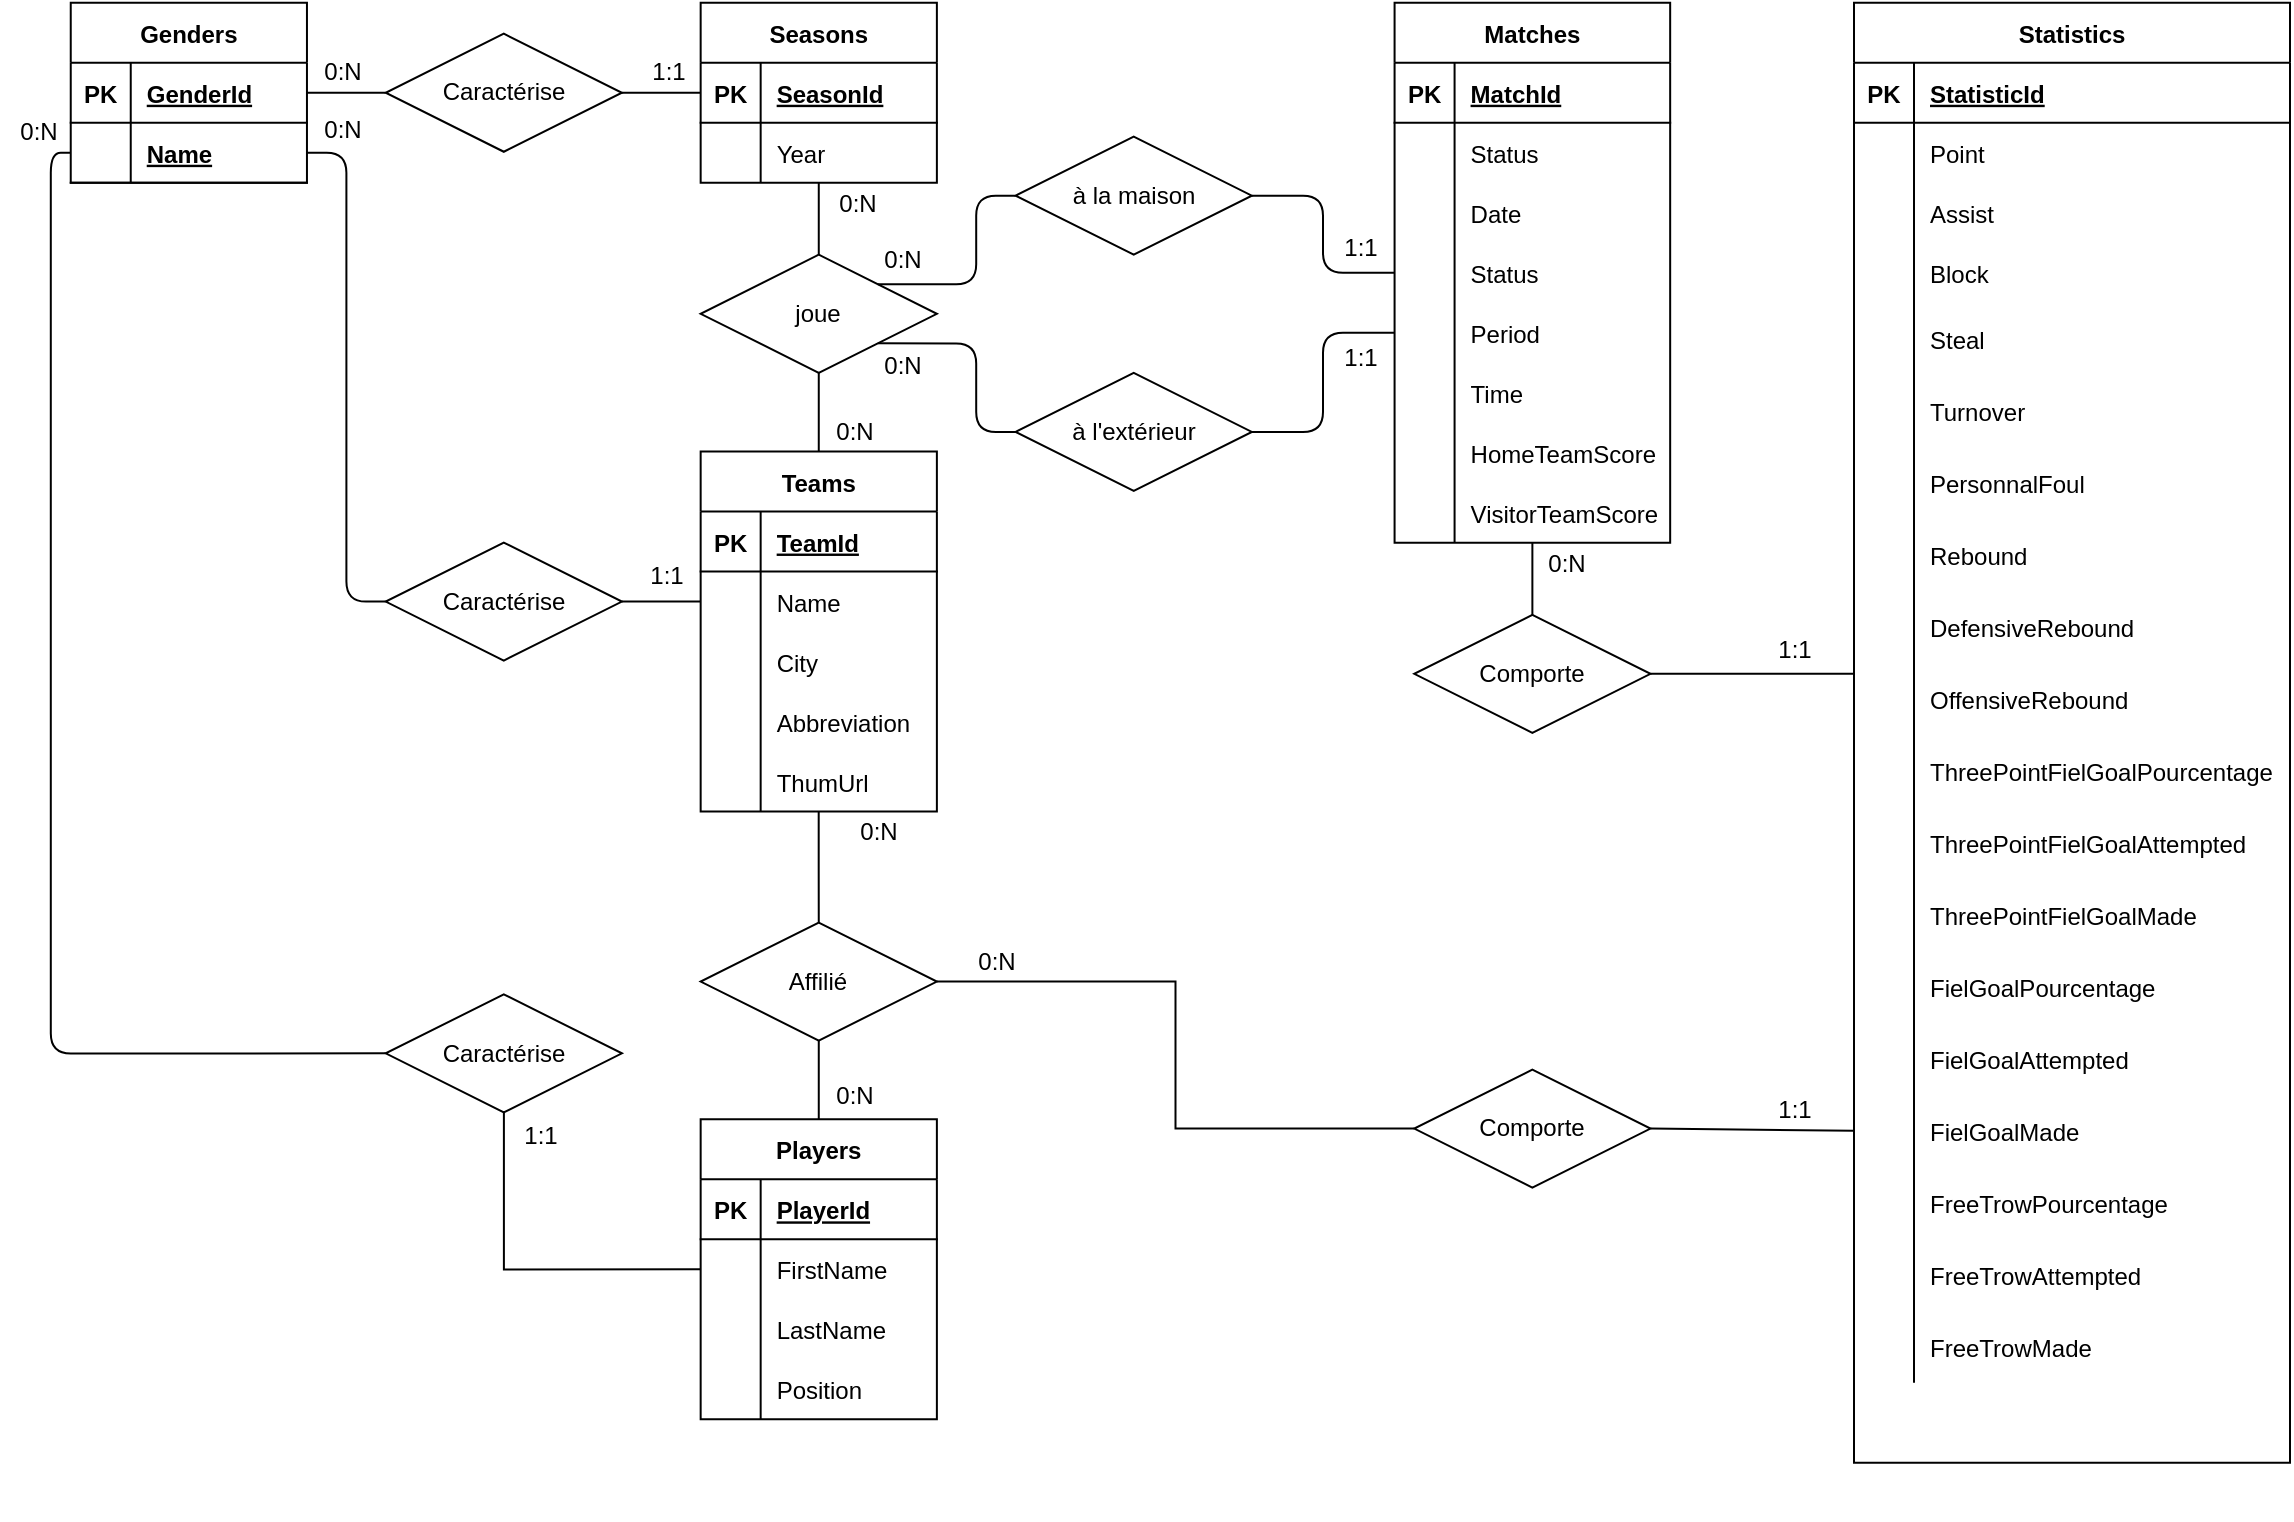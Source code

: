 <mxfile version="14.1.8" type="device" pages="5"><diagram name="Entity - Relationship v2.0" id="ZLinqGPcC17P_DtJwhhv"><mxGraphModel dx="1422" dy="832" grid="1" gridSize="19" guides="1" tooltips="1" connect="1" arrows="1" fold="1" page="1" pageScale="1" pageWidth="1169" pageHeight="827" math="0" shadow="0"><root><mxCell id="2rnZ4o88xfUbLypDB0Se-0"/><mxCell id="2rnZ4o88xfUbLypDB0Se-1" parent="2rnZ4o88xfUbLypDB0Se-0"/><mxCell id="2rnZ4o88xfUbLypDB0Se-24" value="Genders" style="shape=table;startSize=30;container=1;collapsible=1;childLayout=tableLayout;fixedRows=1;rowLines=0;fontStyle=1;align=center;resizeLast=1;" parent="2rnZ4o88xfUbLypDB0Se-1" vertex="1"><mxGeometry x="39.37" y="39.37" width="118.11" height="90" as="geometry"/></mxCell><mxCell id="2rnZ4o88xfUbLypDB0Se-25" value="" style="shape=partialRectangle;collapsible=0;dropTarget=0;pointerEvents=0;fillColor=none;top=0;left=0;bottom=1;right=0;points=[[0,0.5],[1,0.5]];portConstraint=eastwest;" parent="2rnZ4o88xfUbLypDB0Se-24" vertex="1"><mxGeometry y="30" width="118.11" height="30" as="geometry"/></mxCell><mxCell id="2rnZ4o88xfUbLypDB0Se-26" value="PK" style="shape=partialRectangle;connectable=0;fillColor=none;top=0;left=0;bottom=0;right=0;fontStyle=1;overflow=hidden;" parent="2rnZ4o88xfUbLypDB0Se-25" vertex="1"><mxGeometry width="30" height="30" as="geometry"/></mxCell><mxCell id="2rnZ4o88xfUbLypDB0Se-27" value="GenderId" style="shape=partialRectangle;connectable=0;fillColor=none;top=0;left=0;bottom=0;right=0;align=left;spacingLeft=6;fontStyle=5;overflow=hidden;" parent="2rnZ4o88xfUbLypDB0Se-25" vertex="1"><mxGeometry x="30" width="88.11" height="30" as="geometry"/></mxCell><mxCell id="2rnZ4o88xfUbLypDB0Se-28" style="shape=partialRectangle;collapsible=0;dropTarget=0;pointerEvents=0;fillColor=none;top=0;left=0;bottom=1;right=0;points=[[0,0.5],[1,0.5]];portConstraint=eastwest;" parent="2rnZ4o88xfUbLypDB0Se-24" vertex="1"><mxGeometry y="60" width="118.11" height="30" as="geometry"/></mxCell><mxCell id="2rnZ4o88xfUbLypDB0Se-29" style="shape=partialRectangle;connectable=0;fillColor=none;top=0;left=0;bottom=0;right=0;fontStyle=1;overflow=hidden;" parent="2rnZ4o88xfUbLypDB0Se-28" vertex="1"><mxGeometry width="30" height="30" as="geometry"/></mxCell><mxCell id="2rnZ4o88xfUbLypDB0Se-30" value="Name" style="shape=partialRectangle;connectable=0;fillColor=none;top=0;left=0;bottom=0;right=0;align=left;spacingLeft=6;fontStyle=5;overflow=hidden;" parent="2rnZ4o88xfUbLypDB0Se-28" vertex="1"><mxGeometry x="30" width="88.11" height="30" as="geometry"/></mxCell><mxCell id="2rnZ4o88xfUbLypDB0Se-31" value="Seasons" style="shape=table;startSize=30;container=1;collapsible=1;childLayout=tableLayout;fixedRows=1;rowLines=0;fontStyle=1;align=center;resizeLast=1;" parent="2rnZ4o88xfUbLypDB0Se-1" vertex="1"><mxGeometry x="354.33" y="39.37" width="118.11" height="90" as="geometry"/></mxCell><mxCell id="2rnZ4o88xfUbLypDB0Se-32" value="" style="shape=partialRectangle;collapsible=0;dropTarget=0;pointerEvents=0;fillColor=none;top=0;left=0;bottom=1;right=0;points=[[0,0.5],[1,0.5]];portConstraint=eastwest;" parent="2rnZ4o88xfUbLypDB0Se-31" vertex="1"><mxGeometry y="30" width="118.11" height="30" as="geometry"/></mxCell><mxCell id="2rnZ4o88xfUbLypDB0Se-33" value="PK" style="shape=partialRectangle;connectable=0;fillColor=none;top=0;left=0;bottom=0;right=0;fontStyle=1;overflow=hidden;" parent="2rnZ4o88xfUbLypDB0Se-32" vertex="1"><mxGeometry width="30" height="30" as="geometry"/></mxCell><mxCell id="2rnZ4o88xfUbLypDB0Se-34" value="SeasonId" style="shape=partialRectangle;connectable=0;fillColor=none;top=0;left=0;bottom=0;right=0;align=left;spacingLeft=6;fontStyle=5;overflow=hidden;" parent="2rnZ4o88xfUbLypDB0Se-32" vertex="1"><mxGeometry x="30" width="88.11" height="30" as="geometry"/></mxCell><mxCell id="2rnZ4o88xfUbLypDB0Se-35" value="" style="shape=partialRectangle;collapsible=0;dropTarget=0;pointerEvents=0;fillColor=none;top=0;left=0;bottom=0;right=0;points=[[0,0.5],[1,0.5]];portConstraint=eastwest;" parent="2rnZ4o88xfUbLypDB0Se-31" vertex="1"><mxGeometry y="60" width="118.11" height="30" as="geometry"/></mxCell><mxCell id="2rnZ4o88xfUbLypDB0Se-36" value="" style="shape=partialRectangle;connectable=0;fillColor=none;top=0;left=0;bottom=0;right=0;editable=1;overflow=hidden;" parent="2rnZ4o88xfUbLypDB0Se-35" vertex="1"><mxGeometry width="30" height="30" as="geometry"/></mxCell><mxCell id="2rnZ4o88xfUbLypDB0Se-37" value="Year" style="shape=partialRectangle;connectable=0;fillColor=none;top=0;left=0;bottom=0;right=0;align=left;spacingLeft=6;overflow=hidden;" parent="2rnZ4o88xfUbLypDB0Se-35" vertex="1"><mxGeometry x="30" width="88.11" height="30" as="geometry"/></mxCell><mxCell id="2rnZ4o88xfUbLypDB0Se-38" value="Caractérise" style="shape=rhombus;perimeter=rhombusPerimeter;whiteSpace=wrap;html=1;align=center;aspect=fixed;" parent="2rnZ4o88xfUbLypDB0Se-1" vertex="1"><mxGeometry x="196.85" y="54.86" width="118.11" height="59.02" as="geometry"/></mxCell><mxCell id="2rnZ4o88xfUbLypDB0Se-39" value="" style="rounded=0;orthogonalLoop=1;jettySize=auto;html=1;endArrow=none;endFill=0;startArrow=none;startFill=0;" parent="2rnZ4o88xfUbLypDB0Se-1" source="2rnZ4o88xfUbLypDB0Se-24" target="2rnZ4o88xfUbLypDB0Se-38" edge="1"><mxGeometry x="39.37" y="39.37" as="geometry"/></mxCell><mxCell id="2rnZ4o88xfUbLypDB0Se-40" value="" style="edgeStyle=orthogonalEdgeStyle;rounded=0;orthogonalLoop=1;jettySize=auto;html=1;endArrow=none;endFill=0;" parent="2rnZ4o88xfUbLypDB0Se-1" source="2rnZ4o88xfUbLypDB0Se-31" target="2rnZ4o88xfUbLypDB0Se-38" edge="1"><mxGeometry x="39.37" y="39.37" as="geometry"/></mxCell><mxCell id="2rnZ4o88xfUbLypDB0Se-51" value="" style="endArrow=none;html=1;fontSize=12;exitX=0;exitY=0.5;exitDx=0;exitDy=0;edgeStyle=orthogonalEdgeStyle;entryX=0;entryY=0.5;entryDx=0;entryDy=0;" parent="2rnZ4o88xfUbLypDB0Se-1" source="2rnZ4o88xfUbLypDB0Se-22" target="2rnZ4o88xfUbLypDB0Se-28" edge="1"><mxGeometry x="4.871" y="9.247" width="50" height="50" as="geometry"><mxPoint x="28" y="298" as="sourcePoint"/><mxPoint x="98" y="150" as="targetPoint"/></mxGeometry></mxCell><mxCell id="2rnZ4o88xfUbLypDB0Se-52" value="" style="edgeStyle=none;rounded=0;orthogonalLoop=1;jettySize=auto;html=1;endArrow=none;endFill=0;entryX=0.5;entryY=0;entryDx=0;entryDy=0;" parent="2rnZ4o88xfUbLypDB0Se-1" source="2rnZ4o88xfUbLypDB0Se-31" edge="1"><mxGeometry x="4.871" y="9.247" as="geometry"><mxPoint x="413.385" y="165.354" as="targetPoint"/></mxGeometry></mxCell><mxCell id="2rnZ4o88xfUbLypDB0Se-53" value="" style="endArrow=none;html=1;fontSize=12;entryX=0;entryY=0.5;entryDx=0;entryDy=0;exitX=1;exitY=0.5;exitDx=0;exitDy=0;edgeStyle=orthogonalEdgeStyle;" parent="2rnZ4o88xfUbLypDB0Se-1" source="2rnZ4o88xfUbLypDB0Se-28" target="2rnZ4o88xfUbLypDB0Se-13" edge="1"><mxGeometry x="4.871" y="9.247" width="50" height="50" as="geometry"><mxPoint x="528" y="270" as="sourcePoint"/><mxPoint x="578" y="220" as="targetPoint"/></mxGeometry></mxCell><mxCell id="2rnZ4o88xfUbLypDB0Se-99" value="Statistics" style="shape=table;startSize=30;container=1;collapsible=1;childLayout=tableLayout;fixedRows=1;rowLines=0;fontStyle=1;align=center;resizeLast=1;" parent="2rnZ4o88xfUbLypDB0Se-1" vertex="1"><mxGeometry x="931" y="39.374" width="218" height="730" as="geometry"/></mxCell><mxCell id="2rnZ4o88xfUbLypDB0Se-100" value="" style="shape=partialRectangle;collapsible=0;dropTarget=0;pointerEvents=0;fillColor=none;top=0;left=0;bottom=1;right=0;points=[[0,0.5],[1,0.5]];portConstraint=eastwest;" parent="2rnZ4o88xfUbLypDB0Se-99" vertex="1"><mxGeometry y="30" width="218" height="30" as="geometry"/></mxCell><mxCell id="2rnZ4o88xfUbLypDB0Se-101" value="PK" style="shape=partialRectangle;connectable=0;fillColor=none;top=0;left=0;bottom=0;right=0;fontStyle=1;overflow=hidden;" parent="2rnZ4o88xfUbLypDB0Se-100" vertex="1"><mxGeometry width="30" height="30" as="geometry"/></mxCell><mxCell id="2rnZ4o88xfUbLypDB0Se-102" value="StatisticId" style="shape=partialRectangle;connectable=0;fillColor=none;top=0;left=0;bottom=0;right=0;align=left;spacingLeft=6;fontStyle=5;overflow=hidden;" parent="2rnZ4o88xfUbLypDB0Se-100" vertex="1"><mxGeometry x="30" width="188" height="30" as="geometry"/></mxCell><mxCell id="TuaWYVwB3YZriq1l915Z-71" style="shape=partialRectangle;collapsible=0;dropTarget=0;pointerEvents=0;fillColor=none;top=0;left=0;bottom=0;right=0;points=[[0,0.5],[1,0.5]];portConstraint=eastwest;" parent="2rnZ4o88xfUbLypDB0Se-99" vertex="1"><mxGeometry y="60" width="218" height="30" as="geometry"/></mxCell><mxCell id="TuaWYVwB3YZriq1l915Z-72" style="shape=partialRectangle;connectable=0;fillColor=none;top=0;left=0;bottom=0;right=0;editable=1;overflow=hidden;" parent="TuaWYVwB3YZriq1l915Z-71" vertex="1"><mxGeometry width="30" height="30" as="geometry"/></mxCell><mxCell id="TuaWYVwB3YZriq1l915Z-73" value="Point" style="shape=partialRectangle;connectable=0;fillColor=none;top=0;left=0;bottom=0;right=0;align=left;spacingLeft=6;overflow=hidden;" parent="TuaWYVwB3YZriq1l915Z-71" vertex="1"><mxGeometry x="30" width="188" height="30" as="geometry"/></mxCell><mxCell id="2rnZ4o88xfUbLypDB0Se-103" value="" style="shape=partialRectangle;collapsible=0;dropTarget=0;pointerEvents=0;fillColor=none;top=0;left=0;bottom=0;right=0;points=[[0,0.5],[1,0.5]];portConstraint=eastwest;" parent="2rnZ4o88xfUbLypDB0Se-99" vertex="1"><mxGeometry y="90" width="218" height="30" as="geometry"/></mxCell><mxCell id="2rnZ4o88xfUbLypDB0Se-104" value="" style="shape=partialRectangle;connectable=0;fillColor=none;top=0;left=0;bottom=0;right=0;editable=1;overflow=hidden;" parent="2rnZ4o88xfUbLypDB0Se-103" vertex="1"><mxGeometry width="30" height="30" as="geometry"/></mxCell><mxCell id="2rnZ4o88xfUbLypDB0Se-105" value="Assist" style="shape=partialRectangle;connectable=0;fillColor=none;top=0;left=0;bottom=0;right=0;align=left;spacingLeft=6;overflow=hidden;" parent="2rnZ4o88xfUbLypDB0Se-103" vertex="1"><mxGeometry x="30" width="188" height="30" as="geometry"/></mxCell><mxCell id="2rnZ4o88xfUbLypDB0Se-106" style="shape=partialRectangle;collapsible=0;dropTarget=0;pointerEvents=0;fillColor=none;top=0;left=0;bottom=0;right=0;points=[[0,0.5],[1,0.5]];portConstraint=eastwest;" parent="2rnZ4o88xfUbLypDB0Se-99" vertex="1"><mxGeometry y="120" width="218" height="30" as="geometry"/></mxCell><mxCell id="2rnZ4o88xfUbLypDB0Se-107" style="shape=partialRectangle;connectable=0;fillColor=none;top=0;left=0;bottom=0;right=0;editable=1;overflow=hidden;" parent="2rnZ4o88xfUbLypDB0Se-106" vertex="1"><mxGeometry width="30" height="30" as="geometry"/></mxCell><mxCell id="2rnZ4o88xfUbLypDB0Se-108" value="Block" style="shape=partialRectangle;connectable=0;fillColor=none;top=0;left=0;bottom=0;right=0;align=left;spacingLeft=6;overflow=hidden;" parent="2rnZ4o88xfUbLypDB0Se-106" vertex="1"><mxGeometry x="30" width="188" height="30" as="geometry"/></mxCell><mxCell id="TuaWYVwB3YZriq1l915Z-77" style="shape=partialRectangle;collapsible=0;dropTarget=0;pointerEvents=0;fillColor=none;top=0;left=0;bottom=0;right=0;points=[[0,0.5],[1,0.5]];portConstraint=eastwest;" parent="2rnZ4o88xfUbLypDB0Se-99" vertex="1"><mxGeometry y="150" width="218" height="36" as="geometry"/></mxCell><mxCell id="TuaWYVwB3YZriq1l915Z-78" style="shape=partialRectangle;connectable=0;fillColor=none;top=0;left=0;bottom=0;right=0;editable=1;overflow=hidden;" parent="TuaWYVwB3YZriq1l915Z-77" vertex="1"><mxGeometry width="30" height="36" as="geometry"/></mxCell><mxCell id="TuaWYVwB3YZriq1l915Z-79" value="Steal" style="shape=partialRectangle;connectable=0;fillColor=none;top=0;left=0;bottom=0;right=0;align=left;spacingLeft=6;overflow=hidden;" parent="TuaWYVwB3YZriq1l915Z-77" vertex="1"><mxGeometry x="30" width="188" height="36" as="geometry"/></mxCell><mxCell id="TuaWYVwB3YZriq1l915Z-80" style="shape=partialRectangle;collapsible=0;dropTarget=0;pointerEvents=0;fillColor=none;top=0;left=0;bottom=0;right=0;points=[[0,0.5],[1,0.5]];portConstraint=eastwest;" parent="2rnZ4o88xfUbLypDB0Se-99" vertex="1"><mxGeometry y="186" width="218" height="36" as="geometry"/></mxCell><mxCell id="TuaWYVwB3YZriq1l915Z-81" style="shape=partialRectangle;connectable=0;fillColor=none;top=0;left=0;bottom=0;right=0;editable=1;overflow=hidden;" parent="TuaWYVwB3YZriq1l915Z-80" vertex="1"><mxGeometry width="30" height="36" as="geometry"/></mxCell><mxCell id="TuaWYVwB3YZriq1l915Z-82" value="Turnover" style="shape=partialRectangle;connectable=0;fillColor=none;top=0;left=0;bottom=0;right=0;align=left;spacingLeft=6;overflow=hidden;" parent="TuaWYVwB3YZriq1l915Z-80" vertex="1"><mxGeometry x="30" width="188" height="36" as="geometry"/></mxCell><mxCell id="TuaWYVwB3YZriq1l915Z-74" style="shape=partialRectangle;collapsible=0;dropTarget=0;pointerEvents=0;fillColor=none;top=0;left=0;bottom=0;right=0;points=[[0,0.5],[1,0.5]];portConstraint=eastwest;" parent="2rnZ4o88xfUbLypDB0Se-99" vertex="1"><mxGeometry y="222" width="218" height="36" as="geometry"/></mxCell><mxCell id="TuaWYVwB3YZriq1l915Z-75" style="shape=partialRectangle;connectable=0;fillColor=none;top=0;left=0;bottom=0;right=0;editable=1;overflow=hidden;" parent="TuaWYVwB3YZriq1l915Z-74" vertex="1"><mxGeometry width="30" height="36" as="geometry"/></mxCell><mxCell id="TuaWYVwB3YZriq1l915Z-76" value="PersonnalFoul" style="shape=partialRectangle;connectable=0;fillColor=none;top=0;left=0;bottom=0;right=0;align=left;spacingLeft=6;overflow=hidden;" parent="TuaWYVwB3YZriq1l915Z-74" vertex="1"><mxGeometry x="30" width="188" height="36" as="geometry"/></mxCell><mxCell id="TuaWYVwB3YZriq1l915Z-65" style="shape=partialRectangle;collapsible=0;dropTarget=0;pointerEvents=0;fillColor=none;top=0;left=0;bottom=0;right=0;points=[[0,0.5],[1,0.5]];portConstraint=eastwest;" parent="2rnZ4o88xfUbLypDB0Se-99" vertex="1"><mxGeometry y="258" width="218" height="36" as="geometry"/></mxCell><mxCell id="TuaWYVwB3YZriq1l915Z-66" style="shape=partialRectangle;connectable=0;fillColor=none;top=0;left=0;bottom=0;right=0;editable=1;overflow=hidden;" parent="TuaWYVwB3YZriq1l915Z-65" vertex="1"><mxGeometry width="30" height="36" as="geometry"/></mxCell><mxCell id="TuaWYVwB3YZriq1l915Z-67" value="Rebound" style="shape=partialRectangle;connectable=0;fillColor=none;top=0;left=0;bottom=0;right=0;align=left;spacingLeft=6;overflow=hidden;" parent="TuaWYVwB3YZriq1l915Z-65" vertex="1"><mxGeometry x="30" width="188" height="36" as="geometry"/></mxCell><mxCell id="2rnZ4o88xfUbLypDB0Se-109" style="shape=partialRectangle;collapsible=0;dropTarget=0;pointerEvents=0;fillColor=none;top=0;left=0;bottom=0;right=0;points=[[0,0.5],[1,0.5]];portConstraint=eastwest;" parent="2rnZ4o88xfUbLypDB0Se-99" vertex="1"><mxGeometry y="294" width="218" height="36" as="geometry"/></mxCell><mxCell id="2rnZ4o88xfUbLypDB0Se-110" style="shape=partialRectangle;connectable=0;fillColor=none;top=0;left=0;bottom=0;right=0;editable=1;overflow=hidden;" parent="2rnZ4o88xfUbLypDB0Se-109" vertex="1"><mxGeometry width="30" height="36" as="geometry"/></mxCell><mxCell id="2rnZ4o88xfUbLypDB0Se-111" value="DefensiveRebound" style="shape=partialRectangle;connectable=0;fillColor=none;top=0;left=0;bottom=0;right=0;align=left;spacingLeft=6;overflow=hidden;" parent="2rnZ4o88xfUbLypDB0Se-109" vertex="1"><mxGeometry x="30" width="188" height="36" as="geometry"/></mxCell><mxCell id="TuaWYVwB3YZriq1l915Z-68" style="shape=partialRectangle;collapsible=0;dropTarget=0;pointerEvents=0;fillColor=none;top=0;left=0;bottom=0;right=0;points=[[0,0.5],[1,0.5]];portConstraint=eastwest;" parent="2rnZ4o88xfUbLypDB0Se-99" vertex="1"><mxGeometry y="330" width="218" height="36" as="geometry"/></mxCell><mxCell id="TuaWYVwB3YZriq1l915Z-69" style="shape=partialRectangle;connectable=0;fillColor=none;top=0;left=0;bottom=0;right=0;editable=1;overflow=hidden;" parent="TuaWYVwB3YZriq1l915Z-68" vertex="1"><mxGeometry width="30" height="36" as="geometry"/></mxCell><mxCell id="TuaWYVwB3YZriq1l915Z-70" value="OffensiveRebound" style="shape=partialRectangle;connectable=0;fillColor=none;top=0;left=0;bottom=0;right=0;align=left;spacingLeft=6;overflow=hidden;" parent="TuaWYVwB3YZriq1l915Z-68" vertex="1"><mxGeometry x="30" width="188" height="36" as="geometry"/></mxCell><mxCell id="TuaWYVwB3YZriq1l915Z-19" style="shape=partialRectangle;collapsible=0;dropTarget=0;pointerEvents=0;fillColor=none;top=0;left=0;bottom=0;right=0;points=[[0,0.5],[1,0.5]];portConstraint=eastwest;" parent="2rnZ4o88xfUbLypDB0Se-99" vertex="1"><mxGeometry y="366" width="218" height="36" as="geometry"/></mxCell><mxCell id="TuaWYVwB3YZriq1l915Z-20" style="shape=partialRectangle;connectable=0;fillColor=none;top=0;left=0;bottom=0;right=0;editable=1;overflow=hidden;" parent="TuaWYVwB3YZriq1l915Z-19" vertex="1"><mxGeometry width="30" height="36" as="geometry"/></mxCell><mxCell id="TuaWYVwB3YZriq1l915Z-21" value="ThreePointFielGoalPourcentage" style="shape=partialRectangle;connectable=0;fillColor=none;top=0;left=0;bottom=0;right=0;align=left;spacingLeft=6;overflow=hidden;" parent="TuaWYVwB3YZriq1l915Z-19" vertex="1"><mxGeometry x="30" width="188" height="36" as="geometry"/></mxCell><mxCell id="TuaWYVwB3YZriq1l915Z-22" style="shape=partialRectangle;collapsible=0;dropTarget=0;pointerEvents=0;fillColor=none;top=0;left=0;bottom=0;right=0;points=[[0,0.5],[1,0.5]];portConstraint=eastwest;" parent="2rnZ4o88xfUbLypDB0Se-99" vertex="1"><mxGeometry y="402" width="218" height="36" as="geometry"/></mxCell><mxCell id="TuaWYVwB3YZriq1l915Z-23" style="shape=partialRectangle;connectable=0;fillColor=none;top=0;left=0;bottom=0;right=0;editable=1;overflow=hidden;" parent="TuaWYVwB3YZriq1l915Z-22" vertex="1"><mxGeometry width="30" height="36" as="geometry"/></mxCell><mxCell id="TuaWYVwB3YZriq1l915Z-24" value="ThreePointFielGoalAttempted" style="shape=partialRectangle;connectable=0;fillColor=none;top=0;left=0;bottom=0;right=0;align=left;spacingLeft=6;overflow=hidden;" parent="TuaWYVwB3YZriq1l915Z-22" vertex="1"><mxGeometry x="30" width="188" height="36" as="geometry"/></mxCell><mxCell id="TuaWYVwB3YZriq1l915Z-26" style="shape=partialRectangle;collapsible=0;dropTarget=0;pointerEvents=0;fillColor=none;top=0;left=0;bottom=0;right=0;points=[[0,0.5],[1,0.5]];portConstraint=eastwest;" parent="2rnZ4o88xfUbLypDB0Se-99" vertex="1"><mxGeometry y="438" width="218" height="36" as="geometry"/></mxCell><mxCell id="TuaWYVwB3YZriq1l915Z-27" style="shape=partialRectangle;connectable=0;fillColor=none;top=0;left=0;bottom=0;right=0;editable=1;overflow=hidden;" parent="TuaWYVwB3YZriq1l915Z-26" vertex="1"><mxGeometry width="30" height="36" as="geometry"/></mxCell><mxCell id="TuaWYVwB3YZriq1l915Z-28" value="ThreePointFielGoalMade" style="shape=partialRectangle;connectable=0;fillColor=none;top=0;left=0;bottom=0;right=0;align=left;spacingLeft=6;overflow=hidden;" parent="TuaWYVwB3YZriq1l915Z-26" vertex="1"><mxGeometry x="30" width="188" height="36" as="geometry"/></mxCell><mxCell id="TuaWYVwB3YZriq1l915Z-29" style="shape=partialRectangle;collapsible=0;dropTarget=0;pointerEvents=0;fillColor=none;top=0;left=0;bottom=0;right=0;points=[[0,0.5],[1,0.5]];portConstraint=eastwest;" parent="2rnZ4o88xfUbLypDB0Se-99" vertex="1"><mxGeometry y="474" width="218" height="36" as="geometry"/></mxCell><mxCell id="TuaWYVwB3YZriq1l915Z-30" style="shape=partialRectangle;connectable=0;fillColor=none;top=0;left=0;bottom=0;right=0;editable=1;overflow=hidden;" parent="TuaWYVwB3YZriq1l915Z-29" vertex="1"><mxGeometry width="30" height="36" as="geometry"/></mxCell><mxCell id="TuaWYVwB3YZriq1l915Z-31" value="FielGoalPourcentage" style="shape=partialRectangle;connectable=0;fillColor=none;top=0;left=0;bottom=0;right=0;align=left;spacingLeft=6;overflow=hidden;" parent="TuaWYVwB3YZriq1l915Z-29" vertex="1"><mxGeometry x="30" width="188" height="36" as="geometry"/></mxCell><mxCell id="TuaWYVwB3YZriq1l915Z-32" style="shape=partialRectangle;collapsible=0;dropTarget=0;pointerEvents=0;fillColor=none;top=0;left=0;bottom=0;right=0;points=[[0,0.5],[1,0.5]];portConstraint=eastwest;" parent="2rnZ4o88xfUbLypDB0Se-99" vertex="1"><mxGeometry y="510" width="218" height="36" as="geometry"/></mxCell><mxCell id="TuaWYVwB3YZriq1l915Z-33" style="shape=partialRectangle;connectable=0;fillColor=none;top=0;left=0;bottom=0;right=0;editable=1;overflow=hidden;" parent="TuaWYVwB3YZriq1l915Z-32" vertex="1"><mxGeometry width="30" height="36" as="geometry"/></mxCell><mxCell id="TuaWYVwB3YZriq1l915Z-34" value="FielGoalAttempted" style="shape=partialRectangle;connectable=0;fillColor=none;top=0;left=0;bottom=0;right=0;align=left;spacingLeft=6;overflow=hidden;" parent="TuaWYVwB3YZriq1l915Z-32" vertex="1"><mxGeometry x="30" width="188" height="36" as="geometry"/></mxCell><mxCell id="TuaWYVwB3YZriq1l915Z-35" style="shape=partialRectangle;collapsible=0;dropTarget=0;pointerEvents=0;fillColor=none;top=0;left=0;bottom=0;right=0;points=[[0,0.5],[1,0.5]];portConstraint=eastwest;" parent="2rnZ4o88xfUbLypDB0Se-99" vertex="1"><mxGeometry y="546" width="218" height="36" as="geometry"/></mxCell><mxCell id="TuaWYVwB3YZriq1l915Z-36" style="shape=partialRectangle;connectable=0;fillColor=none;top=0;left=0;bottom=0;right=0;editable=1;overflow=hidden;" parent="TuaWYVwB3YZriq1l915Z-35" vertex="1"><mxGeometry width="30" height="36" as="geometry"/></mxCell><mxCell id="TuaWYVwB3YZriq1l915Z-37" value="FielGoalMade" style="shape=partialRectangle;connectable=0;fillColor=none;top=0;left=0;bottom=0;right=0;align=left;spacingLeft=6;overflow=hidden;" parent="TuaWYVwB3YZriq1l915Z-35" vertex="1"><mxGeometry x="30" width="188" height="36" as="geometry"/></mxCell><mxCell id="TuaWYVwB3YZriq1l915Z-38" style="shape=partialRectangle;collapsible=0;dropTarget=0;pointerEvents=0;fillColor=none;top=0;left=0;bottom=0;right=0;points=[[0,0.5],[1,0.5]];portConstraint=eastwest;" parent="2rnZ4o88xfUbLypDB0Se-99" vertex="1"><mxGeometry y="582" width="218" height="36" as="geometry"/></mxCell><mxCell id="TuaWYVwB3YZriq1l915Z-39" style="shape=partialRectangle;connectable=0;fillColor=none;top=0;left=0;bottom=0;right=0;editable=1;overflow=hidden;" parent="TuaWYVwB3YZriq1l915Z-38" vertex="1"><mxGeometry width="30" height="36" as="geometry"/></mxCell><mxCell id="TuaWYVwB3YZriq1l915Z-40" value="FreeTrowPourcentage" style="shape=partialRectangle;connectable=0;fillColor=none;top=0;left=0;bottom=0;right=0;align=left;spacingLeft=6;overflow=hidden;" parent="TuaWYVwB3YZriq1l915Z-38" vertex="1"><mxGeometry x="30" width="188" height="36" as="geometry"/></mxCell><mxCell id="TuaWYVwB3YZriq1l915Z-41" style="shape=partialRectangle;collapsible=0;dropTarget=0;pointerEvents=0;fillColor=none;top=0;left=0;bottom=0;right=0;points=[[0,0.5],[1,0.5]];portConstraint=eastwest;" parent="2rnZ4o88xfUbLypDB0Se-99" vertex="1"><mxGeometry y="618" width="218" height="36" as="geometry"/></mxCell><mxCell id="TuaWYVwB3YZriq1l915Z-42" style="shape=partialRectangle;connectable=0;fillColor=none;top=0;left=0;bottom=0;right=0;editable=1;overflow=hidden;" parent="TuaWYVwB3YZriq1l915Z-41" vertex="1"><mxGeometry width="30" height="36" as="geometry"/></mxCell><mxCell id="TuaWYVwB3YZriq1l915Z-43" value="FreeTrowAttempted" style="shape=partialRectangle;connectable=0;fillColor=none;top=0;left=0;bottom=0;right=0;align=left;spacingLeft=6;overflow=hidden;" parent="TuaWYVwB3YZriq1l915Z-41" vertex="1"><mxGeometry x="30" width="188" height="36" as="geometry"/></mxCell><mxCell id="TuaWYVwB3YZriq1l915Z-44" style="shape=partialRectangle;collapsible=0;dropTarget=0;pointerEvents=0;fillColor=none;top=0;left=0;bottom=0;right=0;points=[[0,0.5],[1,0.5]];portConstraint=eastwest;" parent="2rnZ4o88xfUbLypDB0Se-99" vertex="1"><mxGeometry y="654" width="218" height="36" as="geometry"/></mxCell><mxCell id="TuaWYVwB3YZriq1l915Z-45" style="shape=partialRectangle;connectable=0;fillColor=none;top=0;left=0;bottom=0;right=0;editable=1;overflow=hidden;" parent="TuaWYVwB3YZriq1l915Z-44" vertex="1"><mxGeometry width="30" height="36" as="geometry"/></mxCell><mxCell id="TuaWYVwB3YZriq1l915Z-46" value="FreeTrowMade" style="shape=partialRectangle;connectable=0;fillColor=none;top=0;left=0;bottom=0;right=0;align=left;spacingLeft=6;overflow=hidden;" parent="TuaWYVwB3YZriq1l915Z-44" vertex="1"><mxGeometry x="30" width="188" height="36" as="geometry"/></mxCell><mxCell id="2rnZ4o88xfUbLypDB0Se-112" value="1:1" style="text;html=1;align=center;verticalAlign=middle;resizable=0;points=[];autosize=1;spacing=2;" parent="2rnZ4o88xfUbLypDB0Se-1" vertex="1"><mxGeometry x="319.897" y="62.055" width="35.433" height="23.622" as="geometry"/></mxCell><mxCell id="2rnZ4o88xfUbLypDB0Se-113" value="0:N" style="text;html=1;align=center;verticalAlign=middle;resizable=0;points=[];autosize=1;spacing=2;" parent="2rnZ4o88xfUbLypDB0Se-1" vertex="1"><mxGeometry x="157.417" y="62.052" width="35.433" height="23.622" as="geometry"/></mxCell><mxCell id="2rnZ4o88xfUbLypDB0Se-114" value="0:N" style="text;html=1;align=center;verticalAlign=middle;resizable=0;points=[];autosize=1;spacing=2;" parent="2rnZ4o88xfUbLypDB0Se-1" vertex="1"><mxGeometry x="157.414" y="91.549" width="35.433" height="23.622" as="geometry"/></mxCell><mxCell id="2rnZ4o88xfUbLypDB0Se-115" value="0:N" style="text;html=1;align=center;verticalAlign=middle;resizable=0;points=[];autosize=1;spacing=2;" parent="2rnZ4o88xfUbLypDB0Se-1" vertex="1"><mxGeometry x="4.871" y="92.196" width="35.433" height="23.622" as="geometry"/></mxCell><mxCell id="2rnZ4o88xfUbLypDB0Se-118" value="0:N" style="text;html=1;strokeColor=none;fillColor=none;align=center;verticalAlign=middle;whiteSpace=wrap;rounded=0;startSize=30;" parent="2rnZ4o88xfUbLypDB0Se-1" vertex="1"><mxGeometry x="413" y="130" width="40" height="20" as="geometry"/></mxCell><mxCell id="CY8kdOxgCp975MMLR1Eg-56" value="0:N" style="text;html=1;align=center;verticalAlign=middle;resizable=0;points=[];autosize=1;spacing=2;" parent="2rnZ4o88xfUbLypDB0Se-1" vertex="1"><mxGeometry x="401.18" y="244.094" width="59.055" height="19.685" as="geometry"/></mxCell><mxCell id="mkOgHqNtKsQYEm2dpDFT-7" style="edgeStyle=orthogonalEdgeStyle;rounded=0;orthogonalLoop=1;jettySize=auto;html=1;entryX=0.5;entryY=0;entryDx=0;entryDy=0;endArrow=none;endFill=0;" parent="2rnZ4o88xfUbLypDB0Se-1" source="2rnZ4o88xfUbLypDB0Se-3" target="2rnZ4o88xfUbLypDB0Se-47" edge="1"><mxGeometry relative="1" as="geometry"/></mxCell><mxCell id="2rnZ4o88xfUbLypDB0Se-3" value="Teams" style="shape=table;startSize=30;container=1;collapsible=1;childLayout=tableLayout;fixedRows=1;rowLines=0;fontStyle=1;align=center;resizeLast=1;" parent="2rnZ4o88xfUbLypDB0Se-1" vertex="1"><mxGeometry x="354.33" y="263.779" width="118.11" height="180" as="geometry"/></mxCell><mxCell id="2rnZ4o88xfUbLypDB0Se-4" value="" style="shape=partialRectangle;collapsible=0;dropTarget=0;pointerEvents=0;fillColor=none;top=0;left=0;bottom=1;right=0;points=[[0,0.5],[1,0.5]];portConstraint=eastwest;" parent="2rnZ4o88xfUbLypDB0Se-3" vertex="1"><mxGeometry y="30" width="118.11" height="30" as="geometry"/></mxCell><mxCell id="2rnZ4o88xfUbLypDB0Se-5" value="PK" style="shape=partialRectangle;connectable=0;fillColor=none;top=0;left=0;bottom=0;right=0;fontStyle=1;overflow=hidden;" parent="2rnZ4o88xfUbLypDB0Se-4" vertex="1"><mxGeometry width="30" height="30" as="geometry"/></mxCell><mxCell id="2rnZ4o88xfUbLypDB0Se-6" value="TeamId" style="shape=partialRectangle;connectable=0;fillColor=none;top=0;left=0;bottom=0;right=0;align=left;spacingLeft=6;fontStyle=5;overflow=hidden;" parent="2rnZ4o88xfUbLypDB0Se-4" vertex="1"><mxGeometry x="30" width="88.11" height="30" as="geometry"/></mxCell><mxCell id="2rnZ4o88xfUbLypDB0Se-7" value="" style="shape=partialRectangle;collapsible=0;dropTarget=0;pointerEvents=0;fillColor=none;top=0;left=0;bottom=0;right=0;points=[[0,0.5],[1,0.5]];portConstraint=eastwest;" parent="2rnZ4o88xfUbLypDB0Se-3" vertex="1"><mxGeometry y="60" width="118.11" height="30" as="geometry"/></mxCell><mxCell id="2rnZ4o88xfUbLypDB0Se-8" value="" style="shape=partialRectangle;connectable=0;fillColor=none;top=0;left=0;bottom=0;right=0;editable=1;overflow=hidden;" parent="2rnZ4o88xfUbLypDB0Se-7" vertex="1"><mxGeometry width="30" height="30" as="geometry"/></mxCell><mxCell id="2rnZ4o88xfUbLypDB0Se-9" value="Name" style="shape=partialRectangle;connectable=0;fillColor=none;top=0;left=0;bottom=0;right=0;align=left;spacingLeft=6;overflow=hidden;" parent="2rnZ4o88xfUbLypDB0Se-7" vertex="1"><mxGeometry x="30" width="88.11" height="30" as="geometry"/></mxCell><mxCell id="2rnZ4o88xfUbLypDB0Se-10" style="shape=partialRectangle;collapsible=0;dropTarget=0;pointerEvents=0;fillColor=none;top=0;left=0;bottom=0;right=0;points=[[0,0.5],[1,0.5]];portConstraint=eastwest;" parent="2rnZ4o88xfUbLypDB0Se-3" vertex="1"><mxGeometry y="90" width="118.11" height="30" as="geometry"/></mxCell><mxCell id="2rnZ4o88xfUbLypDB0Se-11" style="shape=partialRectangle;connectable=0;fillColor=none;top=0;left=0;bottom=0;right=0;editable=1;overflow=hidden;" parent="2rnZ4o88xfUbLypDB0Se-10" vertex="1"><mxGeometry width="30" height="30" as="geometry"/></mxCell><mxCell id="2rnZ4o88xfUbLypDB0Se-12" value="City" style="shape=partialRectangle;connectable=0;fillColor=none;top=0;left=0;bottom=0;right=0;align=left;spacingLeft=6;overflow=hidden;" parent="2rnZ4o88xfUbLypDB0Se-10" vertex="1"><mxGeometry x="30" width="88.11" height="30" as="geometry"/></mxCell><mxCell id="mkOgHqNtKsQYEm2dpDFT-0" style="shape=partialRectangle;collapsible=0;dropTarget=0;pointerEvents=0;fillColor=none;top=0;left=0;bottom=0;right=0;points=[[0,0.5],[1,0.5]];portConstraint=eastwest;" parent="2rnZ4o88xfUbLypDB0Se-3" vertex="1"><mxGeometry y="120" width="118.11" height="30" as="geometry"/></mxCell><mxCell id="mkOgHqNtKsQYEm2dpDFT-1" style="shape=partialRectangle;connectable=0;fillColor=none;top=0;left=0;bottom=0;right=0;editable=1;overflow=hidden;" parent="mkOgHqNtKsQYEm2dpDFT-0" vertex="1"><mxGeometry width="30" height="30" as="geometry"/></mxCell><mxCell id="mkOgHqNtKsQYEm2dpDFT-2" value="Abbreviation" style="shape=partialRectangle;connectable=0;fillColor=none;top=0;left=0;bottom=0;right=0;align=left;spacingLeft=6;overflow=hidden;" parent="mkOgHqNtKsQYEm2dpDFT-0" vertex="1"><mxGeometry x="30" width="88.11" height="30" as="geometry"/></mxCell><mxCell id="mkOgHqNtKsQYEm2dpDFT-3" style="shape=partialRectangle;collapsible=0;dropTarget=0;pointerEvents=0;fillColor=none;top=0;left=0;bottom=0;right=0;points=[[0,0.5],[1,0.5]];portConstraint=eastwest;" parent="2rnZ4o88xfUbLypDB0Se-3" vertex="1"><mxGeometry y="150" width="118.11" height="30" as="geometry"/></mxCell><mxCell id="mkOgHqNtKsQYEm2dpDFT-4" style="shape=partialRectangle;connectable=0;fillColor=none;top=0;left=0;bottom=0;right=0;editable=1;overflow=hidden;" parent="mkOgHqNtKsQYEm2dpDFT-3" vertex="1"><mxGeometry width="30" height="30" as="geometry"/></mxCell><mxCell id="mkOgHqNtKsQYEm2dpDFT-5" value="ThumUrl" style="shape=partialRectangle;connectable=0;fillColor=none;top=0;left=0;bottom=0;right=0;align=left;spacingLeft=6;overflow=hidden;" parent="mkOgHqNtKsQYEm2dpDFT-3" vertex="1"><mxGeometry x="30" width="88.11" height="30" as="geometry"/></mxCell><mxCell id="2rnZ4o88xfUbLypDB0Se-14" value="" style="edgeStyle=none;rounded=0;orthogonalLoop=1;jettySize=auto;html=1;endArrow=none;endFill=0;entryX=0.5;entryY=1;entryDx=0;entryDy=0;" parent="2rnZ4o88xfUbLypDB0Se-1" source="2rnZ4o88xfUbLypDB0Se-3" edge="1"><mxGeometry x="4.871" y="183.751" as="geometry"><mxPoint x="413.385" y="224.409" as="targetPoint"/></mxGeometry></mxCell><mxCell id="2rnZ4o88xfUbLypDB0Se-13" value="Caractérise" style="shape=rhombus;perimeter=rhombusPerimeter;whiteSpace=wrap;html=1;align=center;aspect=fixed;" parent="2rnZ4o88xfUbLypDB0Se-1" vertex="1"><mxGeometry x="196.85" y="309.272" width="118.11" height="59.02" as="geometry"/></mxCell><mxCell id="2rnZ4o88xfUbLypDB0Se-15" value="Players" style="shape=table;startSize=30;container=1;collapsible=1;childLayout=tableLayout;fixedRows=1;rowLines=0;fontStyle=1;align=center;resizeLast=1;" parent="2rnZ4o88xfUbLypDB0Se-1" vertex="1"><mxGeometry x="354.33" y="597.684" width="118.11" height="150" as="geometry"/></mxCell><mxCell id="2rnZ4o88xfUbLypDB0Se-16" value="" style="shape=partialRectangle;collapsible=0;dropTarget=0;pointerEvents=0;fillColor=none;top=0;left=0;bottom=1;right=0;points=[[0,0.5],[1,0.5]];portConstraint=eastwest;" parent="2rnZ4o88xfUbLypDB0Se-15" vertex="1"><mxGeometry y="30" width="118.11" height="30" as="geometry"/></mxCell><mxCell id="2rnZ4o88xfUbLypDB0Se-17" value="PK" style="shape=partialRectangle;connectable=0;fillColor=none;top=0;left=0;bottom=0;right=0;fontStyle=1;overflow=hidden;" parent="2rnZ4o88xfUbLypDB0Se-16" vertex="1"><mxGeometry width="30" height="30" as="geometry"/></mxCell><mxCell id="2rnZ4o88xfUbLypDB0Se-18" value="PlayerId" style="shape=partialRectangle;connectable=0;fillColor=none;top=0;left=0;bottom=0;right=0;align=left;spacingLeft=6;fontStyle=5;overflow=hidden;" parent="2rnZ4o88xfUbLypDB0Se-16" vertex="1"><mxGeometry x="30" width="88.11" height="30" as="geometry"/></mxCell><mxCell id="2rnZ4o88xfUbLypDB0Se-19" value="" style="shape=partialRectangle;collapsible=0;dropTarget=0;pointerEvents=0;fillColor=none;top=0;left=0;bottom=0;right=0;points=[[0,0.5],[1,0.5]];portConstraint=eastwest;" parent="2rnZ4o88xfUbLypDB0Se-15" vertex="1"><mxGeometry y="60" width="118.11" height="30" as="geometry"/></mxCell><mxCell id="2rnZ4o88xfUbLypDB0Se-20" value="" style="shape=partialRectangle;connectable=0;fillColor=none;top=0;left=0;bottom=0;right=0;editable=1;overflow=hidden;" parent="2rnZ4o88xfUbLypDB0Se-19" vertex="1"><mxGeometry width="30" height="30" as="geometry"/></mxCell><mxCell id="2rnZ4o88xfUbLypDB0Se-21" value="FirstName" style="shape=partialRectangle;connectable=0;fillColor=none;top=0;left=0;bottom=0;right=0;align=left;spacingLeft=6;overflow=hidden;" parent="2rnZ4o88xfUbLypDB0Se-19" vertex="1"><mxGeometry x="30" width="88.11" height="30" as="geometry"/></mxCell><mxCell id="TuaWYVwB3YZriq1l915Z-0" style="shape=partialRectangle;collapsible=0;dropTarget=0;pointerEvents=0;fillColor=none;top=0;left=0;bottom=0;right=0;points=[[0,0.5],[1,0.5]];portConstraint=eastwest;" parent="2rnZ4o88xfUbLypDB0Se-15" vertex="1"><mxGeometry y="90" width="118.11" height="30" as="geometry"/></mxCell><mxCell id="TuaWYVwB3YZriq1l915Z-1" style="shape=partialRectangle;connectable=0;fillColor=none;top=0;left=0;bottom=0;right=0;editable=1;overflow=hidden;" parent="TuaWYVwB3YZriq1l915Z-0" vertex="1"><mxGeometry width="30" height="30" as="geometry"/></mxCell><mxCell id="TuaWYVwB3YZriq1l915Z-2" value="LastName" style="shape=partialRectangle;connectable=0;fillColor=none;top=0;left=0;bottom=0;right=0;align=left;spacingLeft=6;overflow=hidden;" parent="TuaWYVwB3YZriq1l915Z-0" vertex="1"><mxGeometry x="30" width="88.11" height="30" as="geometry"/></mxCell><mxCell id="TuaWYVwB3YZriq1l915Z-3" style="shape=partialRectangle;collapsible=0;dropTarget=0;pointerEvents=0;fillColor=none;top=0;left=0;bottom=0;right=0;points=[[0,0.5],[1,0.5]];portConstraint=eastwest;" parent="2rnZ4o88xfUbLypDB0Se-15" vertex="1"><mxGeometry y="120" width="118.11" height="30" as="geometry"/></mxCell><mxCell id="TuaWYVwB3YZriq1l915Z-4" style="shape=partialRectangle;connectable=0;fillColor=none;top=0;left=0;bottom=0;right=0;editable=1;overflow=hidden;" parent="TuaWYVwB3YZriq1l915Z-3" vertex="1"><mxGeometry width="30" height="30" as="geometry"/></mxCell><mxCell id="TuaWYVwB3YZriq1l915Z-5" value="Position" style="shape=partialRectangle;connectable=0;fillColor=none;top=0;left=0;bottom=0;right=0;align=left;spacingLeft=6;overflow=hidden;" parent="TuaWYVwB3YZriq1l915Z-3" vertex="1"><mxGeometry x="30" width="88.11" height="30" as="geometry"/></mxCell><mxCell id="mkOgHqNtKsQYEm2dpDFT-9" style="edgeStyle=orthogonalEdgeStyle;rounded=0;orthogonalLoop=1;jettySize=auto;html=1;entryX=0;entryY=0.5;entryDx=0;entryDy=0;endArrow=none;endFill=0;" parent="2rnZ4o88xfUbLypDB0Se-1" source="2rnZ4o88xfUbLypDB0Se-22" target="2rnZ4o88xfUbLypDB0Se-19" edge="1"><mxGeometry relative="1" as="geometry"/></mxCell><mxCell id="2rnZ4o88xfUbLypDB0Se-22" value="Caractérise" style="shape=rhombus;perimeter=rhombusPerimeter;whiteSpace=wrap;html=1;align=center;aspect=fixed;" parent="2rnZ4o88xfUbLypDB0Se-1" vertex="1"><mxGeometry x="196.85" y="535.169" width="118.11" height="59.02" as="geometry"/></mxCell><mxCell id="2rnZ4o88xfUbLypDB0Se-44" value="" style="edgeStyle=none;rounded=0;orthogonalLoop=1;jettySize=auto;html=1;endArrow=none;endFill=0;exitX=1;exitY=0.5;exitDx=0;exitDy=0;entryX=0;entryY=0.5;entryDx=0;entryDy=0;" parent="2rnZ4o88xfUbLypDB0Se-1" source="2rnZ4o88xfUbLypDB0Se-13" target="2rnZ4o88xfUbLypDB0Se-7" edge="1"><mxGeometry x="4.871" y="-119.398" as="geometry"><mxPoint x="413.38" y="99.272" as="targetPoint"/></mxGeometry></mxCell><mxCell id="2rnZ4o88xfUbLypDB0Se-45" value="" style="group" parent="2rnZ4o88xfUbLypDB0Se-1" vertex="1" connectable="0"><mxGeometry x="354.33" y="499.259" width="118.11" height="59.02" as="geometry"/></mxCell><mxCell id="2rnZ4o88xfUbLypDB0Se-46" value="" style="group" parent="2rnZ4o88xfUbLypDB0Se-45" vertex="1" connectable="0"><mxGeometry width="118.11" height="59.02" as="geometry"/></mxCell><mxCell id="2rnZ4o88xfUbLypDB0Se-47" value="Affilié" style="shape=rhombus;perimeter=rhombusPerimeter;whiteSpace=wrap;html=1;align=center;aspect=fixed;" parent="2rnZ4o88xfUbLypDB0Se-46" vertex="1"><mxGeometry width="118.11" height="59.02" as="geometry"/></mxCell><mxCell id="2rnZ4o88xfUbLypDB0Se-48" value="" style="edgeStyle=none;rounded=0;orthogonalLoop=1;jettySize=auto;html=1;endArrow=none;endFill=0;" parent="2rnZ4o88xfUbLypDB0Se-46" target="2rnZ4o88xfUbLypDB0Se-47" edge="1"><mxGeometry relative="1" as="geometry"/></mxCell><mxCell id="2rnZ4o88xfUbLypDB0Se-49" value="" style="edgeStyle=none;rounded=0;orthogonalLoop=1;jettySize=auto;html=1;endArrow=none;endFill=0;exitX=0.5;exitY=0;exitDx=0;exitDy=0;entryX=0.5;entryY=1;entryDx=0;entryDy=0;" parent="2rnZ4o88xfUbLypDB0Se-1" source="2rnZ4o88xfUbLypDB0Se-15" target="2rnZ4o88xfUbLypDB0Se-47" edge="1"><mxGeometry x="4.871" y="-41.398" as="geometry"><mxPoint x="417.318" y="220.614" as="sourcePoint"/><mxPoint x="417.317" y="181.209" as="targetPoint"/></mxGeometry></mxCell><mxCell id="CY8kdOxgCp975MMLR1Eg-49" value="1:1" style="text;html=1;align=center;verticalAlign=middle;resizable=0;points=[];autosize=1;spacing=2;" parent="2rnZ4o88xfUbLypDB0Se-1" vertex="1"><mxGeometry x="318.901" y="314.194" width="35.433" height="23.622" as="geometry"/></mxCell><mxCell id="CY8kdOxgCp975MMLR1Eg-50" value="1:1" style="text;html=1;align=center;verticalAlign=middle;resizable=0;points=[];autosize=1;spacing=2;" parent="2rnZ4o88xfUbLypDB0Se-1" vertex="1"><mxGeometry x="255.996" y="593.749" width="35.433" height="23.622" as="geometry"/></mxCell><mxCell id="CY8kdOxgCp975MMLR1Eg-52" value="0:N" style="text;html=1;align=center;verticalAlign=middle;resizable=0;points=[];autosize=1;spacing=2;" parent="2rnZ4o88xfUbLypDB0Se-1" vertex="1"><mxGeometry x="401.001" y="576.064" width="59.055" height="19.685" as="geometry"/></mxCell><mxCell id="CY8kdOxgCp975MMLR1Eg-0" value="Matches" style="shape=table;startSize=30;container=1;collapsible=1;childLayout=tableLayout;fixedRows=1;rowLines=0;fontStyle=1;align=center;resizeLast=1;" parent="2rnZ4o88xfUbLypDB0Se-1" vertex="1"><mxGeometry x="701.29" y="39.37" width="137.795" height="270" as="geometry"/></mxCell><mxCell id="CY8kdOxgCp975MMLR1Eg-1" value="" style="shape=partialRectangle;collapsible=0;dropTarget=0;pointerEvents=0;fillColor=none;top=0;left=0;bottom=1;right=0;points=[[0,0.5],[1,0.5]];portConstraint=eastwest;" parent="CY8kdOxgCp975MMLR1Eg-0" vertex="1"><mxGeometry y="30" width="137.795" height="30" as="geometry"/></mxCell><mxCell id="CY8kdOxgCp975MMLR1Eg-2" value="PK" style="shape=partialRectangle;connectable=0;fillColor=none;top=0;left=0;bottom=0;right=0;fontStyle=1;overflow=hidden;" parent="CY8kdOxgCp975MMLR1Eg-1" vertex="1"><mxGeometry width="30" height="30" as="geometry"/></mxCell><mxCell id="CY8kdOxgCp975MMLR1Eg-3" value="MatchId" style="shape=partialRectangle;connectable=0;fillColor=none;top=0;left=0;bottom=0;right=0;align=left;spacingLeft=6;fontStyle=5;overflow=hidden;" parent="CY8kdOxgCp975MMLR1Eg-1" vertex="1"><mxGeometry x="30" width="107.795" height="30" as="geometry"/></mxCell><mxCell id="CY8kdOxgCp975MMLR1Eg-43" style="shape=partialRectangle;collapsible=0;dropTarget=0;pointerEvents=0;fillColor=none;top=0;left=0;bottom=0;right=0;points=[[0,0.5],[1,0.5]];portConstraint=eastwest;" parent="CY8kdOxgCp975MMLR1Eg-0" vertex="1"><mxGeometry y="60" width="137.795" height="30" as="geometry"/></mxCell><mxCell id="CY8kdOxgCp975MMLR1Eg-44" style="shape=partialRectangle;connectable=0;fillColor=none;top=0;left=0;bottom=0;right=0;editable=1;overflow=hidden;" parent="CY8kdOxgCp975MMLR1Eg-43" vertex="1"><mxGeometry width="30" height="30" as="geometry"/></mxCell><mxCell id="CY8kdOxgCp975MMLR1Eg-45" value="Status" style="shape=partialRectangle;connectable=0;fillColor=none;top=0;left=0;bottom=0;right=0;align=left;spacingLeft=6;overflow=hidden;" parent="CY8kdOxgCp975MMLR1Eg-43" vertex="1"><mxGeometry x="30" width="107.795" height="30" as="geometry"/></mxCell><mxCell id="CY8kdOxgCp975MMLR1Eg-10" style="shape=partialRectangle;collapsible=0;dropTarget=0;pointerEvents=0;fillColor=none;top=0;left=0;bottom=0;right=0;points=[[0,0.5],[1,0.5]];portConstraint=eastwest;" parent="CY8kdOxgCp975MMLR1Eg-0" vertex="1"><mxGeometry y="90" width="137.795" height="30" as="geometry"/></mxCell><mxCell id="CY8kdOxgCp975MMLR1Eg-11" style="shape=partialRectangle;connectable=0;fillColor=none;top=0;left=0;bottom=0;right=0;editable=1;overflow=hidden;" parent="CY8kdOxgCp975MMLR1Eg-10" vertex="1"><mxGeometry width="30" height="30" as="geometry"/></mxCell><mxCell id="CY8kdOxgCp975MMLR1Eg-12" value="Date" style="shape=partialRectangle;connectable=0;fillColor=none;top=0;left=0;bottom=0;right=0;align=left;spacingLeft=6;overflow=hidden;" parent="CY8kdOxgCp975MMLR1Eg-10" vertex="1"><mxGeometry x="30" width="107.795" height="30" as="geometry"/></mxCell><mxCell id="CY8kdOxgCp975MMLR1Eg-34" style="shape=partialRectangle;collapsible=0;dropTarget=0;pointerEvents=0;fillColor=none;top=0;left=0;bottom=0;right=0;points=[[0,0.5],[1,0.5]];portConstraint=eastwest;" parent="CY8kdOxgCp975MMLR1Eg-0" vertex="1"><mxGeometry y="120" width="137.795" height="30" as="geometry"/></mxCell><mxCell id="CY8kdOxgCp975MMLR1Eg-35" style="shape=partialRectangle;connectable=0;fillColor=none;top=0;left=0;bottom=0;right=0;editable=1;overflow=hidden;" parent="CY8kdOxgCp975MMLR1Eg-34" vertex="1"><mxGeometry width="30" height="30" as="geometry"/></mxCell><mxCell id="CY8kdOxgCp975MMLR1Eg-36" value="Status" style="shape=partialRectangle;connectable=0;fillColor=none;top=0;left=0;bottom=0;right=0;align=left;spacingLeft=6;overflow=hidden;" parent="CY8kdOxgCp975MMLR1Eg-34" vertex="1"><mxGeometry x="30" width="107.795" height="30" as="geometry"/></mxCell><mxCell id="CY8kdOxgCp975MMLR1Eg-16" style="shape=partialRectangle;collapsible=0;dropTarget=0;pointerEvents=0;fillColor=none;top=0;left=0;bottom=0;right=0;points=[[0,0.5],[1,0.5]];portConstraint=eastwest;" parent="CY8kdOxgCp975MMLR1Eg-0" vertex="1"><mxGeometry y="150" width="137.795" height="30" as="geometry"/></mxCell><mxCell id="CY8kdOxgCp975MMLR1Eg-17" style="shape=partialRectangle;connectable=0;fillColor=none;top=0;left=0;bottom=0;right=0;editable=1;overflow=hidden;" parent="CY8kdOxgCp975MMLR1Eg-16" vertex="1"><mxGeometry width="30" height="30" as="geometry"/></mxCell><mxCell id="CY8kdOxgCp975MMLR1Eg-18" value="Period" style="shape=partialRectangle;connectable=0;fillColor=none;top=0;left=0;bottom=0;right=0;align=left;spacingLeft=6;overflow=hidden;" parent="CY8kdOxgCp975MMLR1Eg-16" vertex="1"><mxGeometry x="30" width="107.795" height="30" as="geometry"/></mxCell><mxCell id="CY8kdOxgCp975MMLR1Eg-19" style="shape=partialRectangle;collapsible=0;dropTarget=0;pointerEvents=0;fillColor=none;top=0;left=0;bottom=0;right=0;points=[[0,0.5],[1,0.5]];portConstraint=eastwest;" parent="CY8kdOxgCp975MMLR1Eg-0" vertex="1"><mxGeometry y="180" width="137.795" height="30" as="geometry"/></mxCell><mxCell id="CY8kdOxgCp975MMLR1Eg-20" style="shape=partialRectangle;connectable=0;fillColor=none;top=0;left=0;bottom=0;right=0;editable=1;overflow=hidden;" parent="CY8kdOxgCp975MMLR1Eg-19" vertex="1"><mxGeometry width="30" height="30" as="geometry"/></mxCell><mxCell id="CY8kdOxgCp975MMLR1Eg-21" value="Time" style="shape=partialRectangle;connectable=0;fillColor=none;top=0;left=0;bottom=0;right=0;align=left;spacingLeft=6;overflow=hidden;" parent="CY8kdOxgCp975MMLR1Eg-19" vertex="1"><mxGeometry x="30" width="107.795" height="30" as="geometry"/></mxCell><mxCell id="CY8kdOxgCp975MMLR1Eg-25" style="shape=partialRectangle;collapsible=0;dropTarget=0;pointerEvents=0;fillColor=none;top=0;left=0;bottom=0;right=0;points=[[0,0.5],[1,0.5]];portConstraint=eastwest;" parent="CY8kdOxgCp975MMLR1Eg-0" vertex="1"><mxGeometry y="210" width="137.795" height="30" as="geometry"/></mxCell><mxCell id="CY8kdOxgCp975MMLR1Eg-26" style="shape=partialRectangle;connectable=0;fillColor=none;top=0;left=0;bottom=0;right=0;editable=1;overflow=hidden;" parent="CY8kdOxgCp975MMLR1Eg-25" vertex="1"><mxGeometry width="30" height="30" as="geometry"/></mxCell><mxCell id="CY8kdOxgCp975MMLR1Eg-27" value="HomeTeamScore" style="shape=partialRectangle;connectable=0;fillColor=none;top=0;left=0;bottom=0;right=0;align=left;spacingLeft=6;overflow=hidden;" parent="CY8kdOxgCp975MMLR1Eg-25" vertex="1"><mxGeometry x="30" width="107.795" height="30" as="geometry"/></mxCell><mxCell id="CY8kdOxgCp975MMLR1Eg-31" style="shape=partialRectangle;collapsible=0;dropTarget=0;pointerEvents=0;fillColor=none;top=0;left=0;bottom=0;right=0;points=[[0,0.5],[1,0.5]];portConstraint=eastwest;" parent="CY8kdOxgCp975MMLR1Eg-0" vertex="1"><mxGeometry y="240" width="137.795" height="30" as="geometry"/></mxCell><mxCell id="CY8kdOxgCp975MMLR1Eg-32" style="shape=partialRectangle;connectable=0;fillColor=none;top=0;left=0;bottom=0;right=0;editable=1;overflow=hidden;" parent="CY8kdOxgCp975MMLR1Eg-31" vertex="1"><mxGeometry width="30" height="30" as="geometry"/></mxCell><mxCell id="CY8kdOxgCp975MMLR1Eg-33" value="VisitorTeamScore" style="shape=partialRectangle;connectable=0;fillColor=none;top=0;left=0;bottom=0;right=0;align=left;spacingLeft=6;overflow=hidden;" parent="CY8kdOxgCp975MMLR1Eg-31" vertex="1"><mxGeometry x="30" width="107.795" height="30" as="geometry"/></mxCell><mxCell id="CY8kdOxgCp975MMLR1Eg-58" value="&lt;span style=&quot;font-weight: normal&quot;&gt;joue&lt;/span&gt;" style="rhombus;whiteSpace=wrap;html=1;fontStyle=1;startSize=30;" parent="2rnZ4o88xfUbLypDB0Se-1" vertex="1"><mxGeometry x="354.33" y="165.359" width="118.11" height="59.055" as="geometry"/></mxCell><mxCell id="Ad7vCRjrnDQ0a44xK43d-6" value="&lt;span style=&quot;font-weight: normal&quot;&gt;à la maison&lt;/span&gt;" style="rhombus;whiteSpace=wrap;html=1;fontStyle=1;startSize=30;" parent="2rnZ4o88xfUbLypDB0Se-1" vertex="1"><mxGeometry x="511.815" y="106.305" width="118.11" height="59.055" as="geometry"/></mxCell><mxCell id="Ad7vCRjrnDQ0a44xK43d-9" value="0:N" style="text;html=1;align=center;verticalAlign=middle;resizable=0;points=[];autosize=1;spacing=2;" parent="2rnZ4o88xfUbLypDB0Se-1" vertex="1"><mxGeometry x="437.014" y="155.999" width="35.433" height="23.622" as="geometry"/></mxCell><mxCell id="I4NqfLeiA7fV-ahelNj1-6" value="&lt;span style=&quot;font-weight: normal&quot;&gt;à l'extérieur&lt;/span&gt;" style="rhombus;whiteSpace=wrap;html=1;fontStyle=1;startSize=30;" parent="2rnZ4o88xfUbLypDB0Se-1" vertex="1"><mxGeometry x="511.82" y="224.41" width="118.11" height="59.055" as="geometry"/></mxCell><mxCell id="I4NqfLeiA7fV-ahelNj1-17" value="" style="endArrow=none;html=1;entryX=0;entryY=0.5;entryDx=0;entryDy=0;exitX=1;exitY=0;exitDx=0;exitDy=0;edgeStyle=orthogonalEdgeStyle;" parent="2rnZ4o88xfUbLypDB0Se-1" source="CY8kdOxgCp975MMLR1Eg-58" target="Ad7vCRjrnDQ0a44xK43d-6" edge="1"><mxGeometry width="50" height="50" relative="1" as="geometry"><mxPoint x="492" y="227" as="sourcePoint"/><mxPoint x="542" y="177" as="targetPoint"/></mxGeometry></mxCell><mxCell id="I4NqfLeiA7fV-ahelNj1-18" value="" style="endArrow=none;html=1;exitX=1;exitY=1;exitDx=0;exitDy=0;edgeStyle=orthogonalEdgeStyle;" parent="2rnZ4o88xfUbLypDB0Se-1" source="CY8kdOxgCp975MMLR1Eg-58" target="I4NqfLeiA7fV-ahelNj1-6" edge="1"><mxGeometry width="50" height="50" relative="1" as="geometry"><mxPoint x="571" y="404" as="sourcePoint"/><mxPoint x="512" y="254" as="targetPoint"/></mxGeometry></mxCell><mxCell id="I4NqfLeiA7fV-ahelNj1-19" value="" style="endArrow=none;html=1;exitX=1;exitY=0.5;exitDx=0;exitDy=0;entryX=0;entryY=0.5;entryDx=0;entryDy=0;edgeStyle=elbowEdgeStyle;" parent="2rnZ4o88xfUbLypDB0Se-1" source="Ad7vCRjrnDQ0a44xK43d-6" target="CY8kdOxgCp975MMLR1Eg-34" edge="1"><mxGeometry width="50" height="50" relative="1" as="geometry"><mxPoint x="610" y="444" as="sourcePoint"/><mxPoint x="660" y="394" as="targetPoint"/></mxGeometry></mxCell><mxCell id="I4NqfLeiA7fV-ahelNj1-20" value="" style="endArrow=none;html=1;exitX=1;exitY=0.5;exitDx=0;exitDy=0;entryX=0;entryY=0.5;entryDx=0;entryDy=0;edgeStyle=elbowEdgeStyle;" parent="2rnZ4o88xfUbLypDB0Se-1" source="I4NqfLeiA7fV-ahelNj1-6" target="CY8kdOxgCp975MMLR1Eg-16" edge="1"><mxGeometry width="50" height="50" relative="1" as="geometry"><mxPoint x="689" y="483" as="sourcePoint"/><mxPoint x="739" y="433" as="targetPoint"/></mxGeometry></mxCell><mxCell id="uPL6uC0yaZx_cOn-wt1j-0" value="0:N" style="text;html=1;align=center;verticalAlign=middle;resizable=0;points=[];autosize=1;spacing=2;" parent="2rnZ4o88xfUbLypDB0Se-1" vertex="1"><mxGeometry x="437.009" y="208.794" width="35.433" height="23.622" as="geometry"/></mxCell><mxCell id="Ntj4M9dB2yD6UH7sTbZV-0" value="1:1" style="text;html=1;align=center;verticalAlign=middle;resizable=0;points=[];autosize=1;spacing=2;" parent="2rnZ4o88xfUbLypDB0Se-1" vertex="1"><mxGeometry x="665.862" y="150" width="35.433" height="23.622" as="geometry"/></mxCell><mxCell id="Ntj4M9dB2yD6UH7sTbZV-1" value="1:1" style="text;html=1;align=center;verticalAlign=middle;resizable=0;points=[];autosize=1;spacing=2;" parent="2rnZ4o88xfUbLypDB0Se-1" vertex="1"><mxGeometry x="665.867" y="204.795" width="35.433" height="23.622" as="geometry"/></mxCell><mxCell id="Ntj4M9dB2yD6UH7sTbZV-7" value="" style="edgeStyle=none;rounded=0;orthogonalLoop=1;jettySize=auto;html=1;endArrow=none;endFill=0;exitX=0.5;exitY=0;exitDx=0;exitDy=0;" parent="2rnZ4o88xfUbLypDB0Se-1" edge="1"><mxGeometry x="361.676" y="-193.803" as="geometry"><mxPoint x="770.19" y="346.854" as="sourcePoint"/><mxPoint x="770.19" y="309.374" as="targetPoint"/></mxGeometry></mxCell><mxCell id="Ntj4M9dB2yD6UH7sTbZV-9" value="0:N" style="text;html=1;align=center;verticalAlign=middle;resizable=0;points=[];autosize=1;spacing=2;" parent="2rnZ4o88xfUbLypDB0Se-1" vertex="1"><mxGeometry x="758.985" y="310.344" width="57" height="19" as="geometry"/></mxCell><mxCell id="TuaWYVwB3YZriq1l915Z-10" value="" style="group" parent="2rnZ4o88xfUbLypDB0Se-1" vertex="1" connectable="0"><mxGeometry x="711.135" y="345.414" width="118.11" height="59.02" as="geometry"/></mxCell><mxCell id="TuaWYVwB3YZriq1l915Z-11" value="" style="group" parent="TuaWYVwB3YZriq1l915Z-10" vertex="1" connectable="0"><mxGeometry width="118.11" height="59.02" as="geometry"/></mxCell><mxCell id="TuaWYVwB3YZriq1l915Z-12" value="Comporte" style="shape=rhombus;perimeter=rhombusPerimeter;whiteSpace=wrap;html=1;align=center;aspect=fixed;" parent="TuaWYVwB3YZriq1l915Z-11" vertex="1"><mxGeometry width="118.11" height="59.02" as="geometry"/></mxCell><mxCell id="TuaWYVwB3YZriq1l915Z-13" value="" style="edgeStyle=none;rounded=0;orthogonalLoop=1;jettySize=auto;html=1;endArrow=none;endFill=0;" parent="TuaWYVwB3YZriq1l915Z-11" target="TuaWYVwB3YZriq1l915Z-12" edge="1"><mxGeometry relative="1" as="geometry"/></mxCell><mxCell id="TuaWYVwB3YZriq1l915Z-83" value="" style="group" parent="2rnZ4o88xfUbLypDB0Se-1" vertex="1" connectable="0"><mxGeometry x="711.13" y="572.79" width="118.11" height="224.59" as="geometry"/></mxCell><mxCell id="TuaWYVwB3YZriq1l915Z-84" value="" style="group" parent="TuaWYVwB3YZriq1l915Z-83" vertex="1" connectable="0"><mxGeometry width="118.11" height="224.59" as="geometry"/></mxCell><mxCell id="TuaWYVwB3YZriq1l915Z-85" value="Comporte" style="shape=rhombus;perimeter=rhombusPerimeter;whiteSpace=wrap;html=1;align=center;aspect=fixed;" parent="TuaWYVwB3YZriq1l915Z-84" vertex="1"><mxGeometry width="118.11" height="59.02" as="geometry"/></mxCell><mxCell id="TuaWYVwB3YZriq1l915Z-86" value="" style="edgeStyle=none;rounded=0;orthogonalLoop=1;jettySize=auto;html=1;endArrow=none;endFill=0;" parent="TuaWYVwB3YZriq1l915Z-84" target="TuaWYVwB3YZriq1l915Z-85" edge="1"><mxGeometry relative="1" as="geometry"/></mxCell><mxCell id="TuaWYVwB3YZriq1l915Z-87" value="" style="group" parent="2rnZ4o88xfUbLypDB0Se-1" vertex="1" connectable="0"><mxGeometry x="871.94" y="353.609" width="59.055" height="19.685" as="geometry"/></mxCell><mxCell id="TuaWYVwB3YZriq1l915Z-17" value="" style="edgeStyle=none;rounded=0;orthogonalLoop=1;jettySize=auto;html=1;endArrow=none;endFill=0;entryX=1;entryY=0.5;entryDx=0;entryDy=0;exitX=0;exitY=0.154;exitDx=0;exitDy=0;exitPerimeter=0;" parent="TuaWYVwB3YZriq1l915Z-87" source="TuaWYVwB3YZriq1l915Z-68" target="TuaWYVwB3YZriq1l915Z-12" edge="1"><mxGeometry x="-490.579" y="-527.727" as="geometry"><mxPoint x="-101.94" y="79.391" as="sourcePoint"/><mxPoint x="-82.065" y="-24.55" as="targetPoint"/></mxGeometry></mxCell><mxCell id="TuaWYVwB3YZriq1l915Z-18" value="1:1" style="text;html=1;align=center;verticalAlign=middle;resizable=0;points=[];autosize=1;spacing=2;" parent="TuaWYVwB3YZriq1l915Z-87" vertex="1"><mxGeometry width="59.055" height="19.685" as="geometry"/></mxCell><mxCell id="TuaWYVwB3YZriq1l915Z-88" value="" style="group" parent="2rnZ4o88xfUbLypDB0Se-1" vertex="1" connectable="0"><mxGeometry x="871.94" y="582.689" width="59.055" height="19.685" as="geometry"/></mxCell><mxCell id="TuaWYVwB3YZriq1l915Z-90" value="1:1" style="text;html=1;align=center;verticalAlign=middle;resizable=0;points=[];autosize=1;spacing=2;" parent="TuaWYVwB3YZriq1l915Z-88" vertex="1"><mxGeometry width="59.055" height="19.685" as="geometry"/></mxCell><mxCell id="TuaWYVwB3YZriq1l915Z-89" value="" style="edgeStyle=none;rounded=0;orthogonalLoop=1;jettySize=auto;html=1;endArrow=none;endFill=0;entryX=0;entryY=0.5;entryDx=0;entryDy=0;exitX=1;exitY=0.5;exitDx=0;exitDy=0;" parent="2rnZ4o88xfUbLypDB0Se-1" source="TuaWYVwB3YZriq1l915Z-85" target="TuaWYVwB3YZriq1l915Z-35" edge="1"><mxGeometry x="400.361" y="-155.118" as="geometry"><mxPoint x="789" y="452" as="sourcePoint"/><mxPoint x="808.875" y="348.059" as="targetPoint"/></mxGeometry></mxCell><mxCell id="TuaWYVwB3YZriq1l915Z-91" style="edgeStyle=orthogonalEdgeStyle;rounded=0;orthogonalLoop=1;jettySize=auto;html=1;entryX=0;entryY=0.5;entryDx=0;entryDy=0;endArrow=none;endFill=0;" parent="2rnZ4o88xfUbLypDB0Se-1" source="2rnZ4o88xfUbLypDB0Se-47" target="TuaWYVwB3YZriq1l915Z-85" edge="1"><mxGeometry relative="1" as="geometry"/></mxCell><mxCell id="TuaWYVwB3YZriq1l915Z-92" value="0:N" style="text;html=1;align=center;verticalAlign=middle;resizable=0;points=[];autosize=1;spacing=2;" parent="2rnZ4o88xfUbLypDB0Se-1" vertex="1"><mxGeometry x="472.44" y="509.489" width="59.055" height="19.685" as="geometry"/></mxCell><mxCell id="mkOgHqNtKsQYEm2dpDFT-8" value="0:N" style="text;html=1;align=center;verticalAlign=middle;resizable=0;points=[];autosize=1;spacing=2;" parent="2rnZ4o88xfUbLypDB0Se-1" vertex="1"><mxGeometry x="413.39" y="443.779" width="59.055" height="19.685" as="geometry"/></mxCell></root></mxGraphModel></diagram><diagram id="G0Eb9vXXB6Quzyr0X2lO" name="Page-2"><mxGraphModel dx="1422" dy="832" grid="1" gridSize="10" guides="1" tooltips="1" connect="1" arrows="1" fold="1" page="1" pageScale="1" pageWidth="1169" pageHeight="827" math="0" shadow="0"><root><mxCell id="1rRshwzMa7AOSHXakGl6-0"/><mxCell id="1rRshwzMa7AOSHXakGl6-1" parent="1rRshwzMa7AOSHXakGl6-0"/><mxCell id="1rRshwzMa7AOSHXakGl6-2" value="Guest" style="shape=umlActor;verticalLabelPosition=bottom;verticalAlign=top;html=1;aspect=fixed;" parent="1rRshwzMa7AOSHXakGl6-1" vertex="1"><mxGeometry x="80" y="40" width="39.37" height="78.75" as="geometry"/></mxCell><mxCell id="1rRshwzMa7AOSHXakGl6-7" value="Get Seasons By Gender" style="ellipse;whiteSpace=wrap;html=1;aspect=fixed;" parent="1rRshwzMa7AOSHXakGl6-1" vertex="1"><mxGeometry x="390" y="80" width="118.11" height="59.05" as="geometry"/></mxCell><mxCell id="1rRshwzMa7AOSHXakGl6-8" value="Get Season By Id" style="ellipse;whiteSpace=wrap;html=1;aspect=fixed;" parent="1rRshwzMa7AOSHXakGl6-1" vertex="1"><mxGeometry x="400" y="200" width="118.11" height="59.05" as="geometry"/></mxCell><mxCell id="1rRshwzMa7AOSHXakGl6-9" value="Add Season" style="ellipse;whiteSpace=wrap;html=1;aspect=fixed;" parent="1rRshwzMa7AOSHXakGl6-1" vertex="1"><mxGeometry x="400" y="310" width="118.11" height="59.05" as="geometry"/></mxCell></root></mxGraphModel></diagram><diagram name="Page-1" id="BBACYhlOlyAZV23EIpv3"><mxGraphModel dx="1422" dy="832" grid="1" gridSize="19.685" guides="1" tooltips="1" connect="1" arrows="1" fold="1" page="1" pageScale="1" pageWidth="827" pageHeight="1169" background="none" math="0" shadow="0"><root><mxCell id="0"/><mxCell id="1" parent="0"/><mxCell id="ke4Cg10NuukgcxsF6UgF-43" value="IGuestActor" style="rounded=1;whiteSpace=wrap;html=1;" parent="1" vertex="1"><mxGeometry x="40.157" y="639.55" width="157.48" height="59.055" as="geometry"/></mxCell><mxCell id="ke4Cg10NuukgcxsF6UgF-45" value="GuestActor" style="rounded=1;whiteSpace=wrap;html=1;" parent="1" vertex="1"><mxGeometry x="40.157" y="757.66" width="157.48" height="59.055" as="geometry"/></mxCell><mxCell id="ke4Cg10NuukgcxsF6UgF-47" value="" style="shape=flexArrow;endArrow=classic;html=1;exitX=0.5;exitY=1;exitDx=0;exitDy=0;entryX=0.5;entryY=0;entryDx=0;entryDy=0;" parent="1" source="ke4Cg10NuukgcxsF6UgF-43" target="ke4Cg10NuukgcxsF6UgF-45" edge="1"><mxGeometry width="50" height="50" relative="1" as="geometry"><mxPoint x="-392.21" y="850.175" as="sourcePoint"/><mxPoint x="-392.205" y="909.225" as="targetPoint"/></mxGeometry></mxCell><mxCell id="ke4Cg10NuukgcxsF6UgF-48" value="IFibaActors" style="rounded=1;whiteSpace=wrap;html=1;fillColor=#d5e8d4;" parent="1" vertex="1"><mxGeometry x="276.377" y="639.55" width="157.48" height="59.055" as="geometry"/></mxCell><mxCell id="ke4Cg10NuukgcxsF6UgF-49" value="FibaActors" style="rounded=1;whiteSpace=wrap;html=1;" parent="1" vertex="1"><mxGeometry x="276.377" y="757.66" width="157.48" height="59.055" as="geometry"/></mxCell><mxCell id="ke4Cg10NuukgcxsF6UgF-50" value="" style="shape=flexArrow;endArrow=classic;html=1;exitX=0.5;exitY=1;exitDx=0;exitDy=0;entryX=0.5;entryY=0;entryDx=0;entryDy=0;" parent="1" source="ke4Cg10NuukgcxsF6UgF-48" target="ke4Cg10NuukgcxsF6UgF-49" edge="1"><mxGeometry width="50" height="50" relative="1" as="geometry"><mxPoint x="139.675" y="713.745" as="sourcePoint"/><mxPoint x="139.675" y="772.8" as="targetPoint"/></mxGeometry></mxCell><mxCell id="ke4Cg10NuukgcxsF6UgF-51" value="IFibaUnitOfWork" style="rounded=1;whiteSpace=wrap;html=1;fillColor=#ffe6cc;" parent="1" vertex="1"><mxGeometry x="158.267" y="521.44" width="157.48" height="59.055" as="geometry"/></mxCell><mxCell id="ke4Cg10NuukgcxsF6UgF-52" value="" style="endArrow=classic;html=1;entryX=1;entryY=0.5;entryDx=0;entryDy=0;exitX=0;exitY=0.5;exitDx=0;exitDy=0;" parent="1" source="ke4Cg10NuukgcxsF6UgF-49" target="ke4Cg10NuukgcxsF6UgF-45" edge="1"><mxGeometry width="50" height="50" relative="1" as="geometry"><mxPoint x="277.34" y="788.82" as="sourcePoint"/><mxPoint x="198.34" y="797.82" as="targetPoint"/></mxGeometry></mxCell><mxCell id="ke4Cg10NuukgcxsF6UgF-53" value="Instanciation" style="edgeLabel;html=1;align=center;verticalAlign=middle;resizable=0;points=[];" parent="ke4Cg10NuukgcxsF6UgF-52" vertex="1" connectable="0"><mxGeometry x="-0.292" y="3" relative="1" as="geometry"><mxPoint x="-8" y="-12" as="offset"/></mxGeometry></mxCell><mxCell id="ke4Cg10NuukgcxsF6UgF-19" value="FibaDbContext" style="rounded=1;whiteSpace=wrap;html=1;fillColor=#ffe6cc;" parent="1" vertex="1"><mxGeometry x="158.455" y="19.685" width="157.48" height="59.055" as="geometry"/></mxCell><mxCell id="ke4Cg10NuukgcxsF6UgF-20" value="IRepository" style="rounded=1;whiteSpace=wrap;html=1;" parent="1" vertex="1"><mxGeometry x="40.34" y="137.8" width="157.48" height="59.055" as="geometry"/></mxCell><mxCell id="ke4Cg10NuukgcxsF6UgF-21" value="ISeasonRepository" style="rounded=1;whiteSpace=wrap;html=1;" parent="1" vertex="1"><mxGeometry x="40.335" y="255.905" width="157.48" height="59.055" as="geometry"/></mxCell><mxCell id="ke4Cg10NuukgcxsF6UgF-22" value="SeasonRepository" style="rounded=1;whiteSpace=wrap;html=1;" parent="1" vertex="1"><mxGeometry x="40.34" y="374.02" width="157.48" height="59.055" as="geometry"/></mxCell><mxCell id="ke4Cg10NuukgcxsF6UgF-23" value="" style="shape=flexArrow;endArrow=classic;html=1;exitX=0.5;exitY=1;exitDx=0;exitDy=0;entryX=0.5;entryY=0;entryDx=0;entryDy=0;" parent="1" source="ke4Cg10NuukgcxsF6UgF-20" target="ke4Cg10NuukgcxsF6UgF-21" edge="1"><mxGeometry x="19.685" y="19.685" width="50" height="50" as="geometry"><mxPoint x="-372.15" y="225.48" as="sourcePoint"/><mxPoint x="-372.15" y="296.48" as="targetPoint"/></mxGeometry></mxCell><mxCell id="ke4Cg10NuukgcxsF6UgF-24" value="" style="shape=flexArrow;endArrow=classic;html=1;exitX=0.5;exitY=1;exitDx=0;exitDy=0;entryX=0.5;entryY=0;entryDx=0;entryDy=0;" parent="1" source="ke4Cg10NuukgcxsF6UgF-21" target="ke4Cg10NuukgcxsF6UgF-22" edge="1"><mxGeometry x="19.685" y="19.685" width="50" height="50" as="geometry"><mxPoint x="138.765" y="216.54" as="sourcePoint"/><mxPoint x="138.76" y="275.59" as="targetPoint"/></mxGeometry></mxCell><mxCell id="ke4Cg10NuukgcxsF6UgF-25" value="IUnitOfWork" style="rounded=1;whiteSpace=wrap;html=1;" parent="1" vertex="1"><mxGeometry x="276.57" y="137.8" width="157.48" height="59.055" as="geometry"/></mxCell><mxCell id="ke4Cg10NuukgcxsF6UgF-26" value="IFibaUnitOfWork" style="rounded=1;whiteSpace=wrap;html=1;fillColor=#d5e8d4;" parent="1" vertex="1"><mxGeometry x="276.575" y="255.905" width="157.48" height="59.055" as="geometry"/></mxCell><mxCell id="ke4Cg10NuukgcxsF6UgF-27" value="FibaUnitOfWork" style="rounded=1;whiteSpace=wrap;html=1;" parent="1" vertex="1"><mxGeometry x="276.57" y="374.02" width="157.48" height="59.055" as="geometry"/></mxCell><mxCell id="ke4Cg10NuukgcxsF6UgF-28" value="" style="shape=flexArrow;endArrow=classic;html=1;exitX=0.5;exitY=1;exitDx=0;exitDy=0;entryX=0.5;entryY=0;entryDx=0;entryDy=0;" parent="1" source="ke4Cg10NuukgcxsF6UgF-26" target="ke4Cg10NuukgcxsF6UgF-27" edge="1"><mxGeometry x="19.685" y="19.685" width="50" height="50" as="geometry"><mxPoint x="138.765" y="216.54" as="sourcePoint"/><mxPoint x="138.76" y="275.59" as="targetPoint"/></mxGeometry></mxCell><mxCell id="ke4Cg10NuukgcxsF6UgF-29" value="" style="shape=flexArrow;endArrow=classic;html=1;exitX=0.5;exitY=1;exitDx=0;exitDy=0;entryX=0.5;entryY=0;entryDx=0;entryDy=0;" parent="1" source="ke4Cg10NuukgcxsF6UgF-25" target="ke4Cg10NuukgcxsF6UgF-26" edge="1"><mxGeometry x="19.685" y="19.685" width="50" height="50" as="geometry"><mxPoint x="158.45" y="236.225" as="sourcePoint"/><mxPoint x="158.445" y="295.275" as="targetPoint"/></mxGeometry></mxCell><mxCell id="ke4Cg10NuukgcxsF6UgF-35" value="" style="endArrow=classic;html=1;entryX=1;entryY=0.5;entryDx=0;entryDy=0;exitX=0;exitY=0.5;exitDx=0;exitDy=0;" parent="1" source="ke4Cg10NuukgcxsF6UgF-27" target="ke4Cg10NuukgcxsF6UgF-22" edge="1"><mxGeometry x="19.685" y="19.685" width="50" height="50" as="geometry"><mxPoint x="216.825" y="511.125" as="sourcePoint"/><mxPoint x="177.45" y="452.075" as="targetPoint"/></mxGeometry></mxCell><mxCell id="ke4Cg10NuukgcxsF6UgF-36" value="Instanciation" style="edgeLabel;html=1;align=center;verticalAlign=middle;resizable=0;points=[];" parent="ke4Cg10NuukgcxsF6UgF-35" vertex="1" connectable="0"><mxGeometry x="-0.292" y="3" relative="1" as="geometry"><mxPoint x="-8" y="-12" as="offset"/></mxGeometry></mxCell><mxCell id="ke4Cg10NuukgcxsF6UgF-37" value="" style="endArrow=classic;html=1;entryX=0;entryY=0.5;entryDx=0;entryDy=0;exitX=0;exitY=0.5;exitDx=0;exitDy=0;dashed=1;" parent="1" source="ke4Cg10NuukgcxsF6UgF-19" target="ke4Cg10NuukgcxsF6UgF-22" edge="1"><mxGeometry x="19.685" y="19.685" width="50" height="50" as="geometry"><mxPoint x="34.685" y="603.055" as="sourcePoint"/><mxPoint x="84.685" y="553.055" as="targetPoint"/><Array as="points"><mxPoint x="19.685" y="49.055"/><mxPoint x="19.685" y="403.055"/></Array></mxGeometry></mxCell><mxCell id="ke4Cg10NuukgcxsF6UgF-40" value="" style="endArrow=classic;html=1;exitX=1;exitY=0.5;exitDx=0;exitDy=0;entryX=1;entryY=0.5;entryDx=0;entryDy=0;" parent="1" source="ke4Cg10NuukgcxsF6UgF-19" target="ke4Cg10NuukgcxsF6UgF-27" edge="1"><mxGeometry x="19.685" y="19.685" width="50" height="50" as="geometry"><mxPoint x="177.455" y="68.213" as="sourcePoint"/><mxPoint x="436.685" y="410.055" as="targetPoint"/><Array as="points"><mxPoint x="456.685" y="49.055"/><mxPoint x="456.685" y="403.055"/></Array></mxGeometry></mxCell><mxCell id="ke4Cg10NuukgcxsF6UgF-54" value="" style="endArrow=classic;html=1;exitX=1;exitY=0.5;exitDx=0;exitDy=0;entryX=1;entryY=0.5;entryDx=0;entryDy=0;" parent="1" source="ke4Cg10NuukgcxsF6UgF-51" target="ke4Cg10NuukgcxsF6UgF-49" edge="1"><mxGeometry x="39.37" y="88.37" width="50" height="50" as="geometry"><mxPoint x="335.62" y="117.897" as="sourcePoint"/><mxPoint x="453.735" y="472.232" as="targetPoint"/><Array as="points"><mxPoint x="454" y="551"/><mxPoint x="454" y="787"/></Array></mxGeometry></mxCell><mxCell id="ke4Cg10NuukgcxsF6UgF-55" value="" style="endArrow=classic;html=1;entryX=0;entryY=0.5;entryDx=0;entryDy=0;exitX=0;exitY=0.5;exitDx=0;exitDy=0;dashed=1;" parent="1" source="ke4Cg10NuukgcxsF6UgF-51" target="ke4Cg10NuukgcxsF6UgF-45" edge="1"><mxGeometry x="39.37" y="88.37" width="50" height="50" as="geometry"><mxPoint x="178.14" y="117.897" as="sourcePoint"/><mxPoint x="60.025" y="472.232" as="targetPoint"/><Array as="points"><mxPoint x="20" y="551"/><mxPoint x="20" y="787"/></Array></mxGeometry></mxCell><mxCell id="NKsU31ELJo2glQ87f1xi-1" value="IFibaActors" style="rounded=1;whiteSpace=wrap;html=1;fillColor=#FFE6CC;" parent="1" vertex="1"><mxGeometry x="158.262" y="885.825" width="157.48" height="59.055" as="geometry"/></mxCell><mxCell id="NKsU31ELJo2glQ87f1xi-2" value="Starup" style="rounded=1;whiteSpace=wrap;html=1;fillColor=#FFE6CC;" parent="1" vertex="1"><mxGeometry x="158.267" y="1023.62" width="157.48" height="59.055" as="geometry"/></mxCell></root></mxGraphModel></diagram><diagram id="cPB2JXb4F1rqJzo42wi0" name="Page-4"><mxGraphModel dx="1422" dy="832" grid="1" gridSize="10" guides="1" tooltips="1" connect="1" arrows="1" fold="1" page="1" pageScale="1" pageWidth="1169" pageHeight="827" math="0" shadow="0"><root><mxCell id="QnVBNe0dtEltcMJzVzK4-0"/><mxCell id="QnVBNe0dtEltcMJzVzK4-1" parent="QnVBNe0dtEltcMJzVzK4-0"/><mxCell id="cpAeqxpGhKJlObvOfGVd-0" value="Matches" style="shape=table;startSize=30;container=1;collapsible=1;childLayout=tableLayout;fixedRows=1;rowLines=0;fontStyle=1;align=center;resizeLast=1;" parent="QnVBNe0dtEltcMJzVzK4-1" vertex="1"><mxGeometry x="669.29" y="296.85" width="137.795" height="360" as="geometry"/></mxCell><mxCell id="cpAeqxpGhKJlObvOfGVd-1" value="" style="shape=partialRectangle;collapsible=0;dropTarget=0;pointerEvents=0;fillColor=none;top=0;left=0;bottom=1;right=0;points=[[0,0.5],[1,0.5]];portConstraint=eastwest;" parent="cpAeqxpGhKJlObvOfGVd-0" vertex="1"><mxGeometry y="30" width="137.795" height="30" as="geometry"/></mxCell><mxCell id="cpAeqxpGhKJlObvOfGVd-2" value="PK" style="shape=partialRectangle;connectable=0;fillColor=none;top=0;left=0;bottom=0;right=0;fontStyle=1;overflow=hidden;" parent="cpAeqxpGhKJlObvOfGVd-1" vertex="1"><mxGeometry width="30" height="30" as="geometry"/></mxCell><mxCell id="cpAeqxpGhKJlObvOfGVd-3" value="MatchId" style="shape=partialRectangle;connectable=0;fillColor=none;top=0;left=0;bottom=0;right=0;align=left;spacingLeft=6;fontStyle=5;overflow=hidden;" parent="cpAeqxpGhKJlObvOfGVd-1" vertex="1"><mxGeometry x="30" width="107.795" height="30" as="geometry"/></mxCell><mxCell id="cpAeqxpGhKJlObvOfGVd-4" value="" style="shape=partialRectangle;collapsible=0;dropTarget=0;pointerEvents=0;fillColor=none;top=0;left=0;bottom=0;right=0;points=[[0,0.5],[1,0.5]];portConstraint=eastwest;" parent="cpAeqxpGhKJlObvOfGVd-0" vertex="1"><mxGeometry y="60" width="137.795" height="30" as="geometry"/></mxCell><mxCell id="cpAeqxpGhKJlObvOfGVd-5" value="" style="shape=partialRectangle;connectable=0;fillColor=none;top=0;left=0;bottom=0;right=0;editable=1;overflow=hidden;" parent="cpAeqxpGhKJlObvOfGVd-4" vertex="1"><mxGeometry width="30" height="30" as="geometry"/></mxCell><mxCell id="cpAeqxpGhKJlObvOfGVd-6" value="Number" style="shape=partialRectangle;connectable=0;fillColor=none;top=0;left=0;bottom=0;right=0;align=left;spacingLeft=6;overflow=hidden;" parent="cpAeqxpGhKJlObvOfGVd-4" vertex="1"><mxGeometry x="30" width="107.795" height="30" as="geometry"/></mxCell><mxCell id="cpAeqxpGhKJlObvOfGVd-31" style="shape=partialRectangle;collapsible=0;dropTarget=0;pointerEvents=0;fillColor=none;top=0;left=0;bottom=0;right=0;points=[[0,0.5],[1,0.5]];portConstraint=eastwest;" parent="cpAeqxpGhKJlObvOfGVd-0" vertex="1"><mxGeometry y="90" width="137.795" height="30" as="geometry"/></mxCell><mxCell id="cpAeqxpGhKJlObvOfGVd-32" style="shape=partialRectangle;connectable=0;fillColor=none;top=0;left=0;bottom=0;right=0;editable=1;overflow=hidden;" parent="cpAeqxpGhKJlObvOfGVd-31" vertex="1"><mxGeometry width="30" height="30" as="geometry"/></mxCell><mxCell id="cpAeqxpGhKJlObvOfGVd-33" value="SeasonId" style="shape=partialRectangle;connectable=0;fillColor=none;top=0;left=0;bottom=0;right=0;align=left;spacingLeft=6;overflow=hidden;" parent="cpAeqxpGhKJlObvOfGVd-31" vertex="1"><mxGeometry x="30" width="107.795" height="30" as="geometry"/></mxCell><mxCell id="cpAeqxpGhKJlObvOfGVd-7" style="shape=partialRectangle;collapsible=0;dropTarget=0;pointerEvents=0;fillColor=none;top=0;left=0;bottom=0;right=0;points=[[0,0.5],[1,0.5]];portConstraint=eastwest;" parent="cpAeqxpGhKJlObvOfGVd-0" vertex="1"><mxGeometry y="120" width="137.795" height="30" as="geometry"/></mxCell><mxCell id="cpAeqxpGhKJlObvOfGVd-8" style="shape=partialRectangle;connectable=0;fillColor=none;top=0;left=0;bottom=0;right=0;editable=1;overflow=hidden;" parent="cpAeqxpGhKJlObvOfGVd-7" vertex="1"><mxGeometry width="30" height="30" as="geometry"/></mxCell><mxCell id="cpAeqxpGhKJlObvOfGVd-9" value="Date" style="shape=partialRectangle;connectable=0;fillColor=none;top=0;left=0;bottom=0;right=0;align=left;spacingLeft=6;overflow=hidden;" parent="cpAeqxpGhKJlObvOfGVd-7" vertex="1"><mxGeometry x="30" width="107.795" height="30" as="geometry"/></mxCell><mxCell id="cpAeqxpGhKJlObvOfGVd-10" style="shape=partialRectangle;collapsible=0;dropTarget=0;pointerEvents=0;fillColor=none;top=0;left=0;bottom=0;right=0;points=[[0,0.5],[1,0.5]];portConstraint=eastwest;" parent="cpAeqxpGhKJlObvOfGVd-0" vertex="1"><mxGeometry y="150" width="137.795" height="30" as="geometry"/></mxCell><mxCell id="cpAeqxpGhKJlObvOfGVd-11" style="shape=partialRectangle;connectable=0;fillColor=none;top=0;left=0;bottom=0;right=0;editable=1;overflow=hidden;" parent="cpAeqxpGhKJlObvOfGVd-10" vertex="1"><mxGeometry width="30" height="30" as="geometry"/></mxCell><mxCell id="cpAeqxpGhKJlObvOfGVd-12" value="Status" style="shape=partialRectangle;connectable=0;fillColor=none;top=0;left=0;bottom=0;right=0;align=left;spacingLeft=6;overflow=hidden;" parent="cpAeqxpGhKJlObvOfGVd-10" vertex="1"><mxGeometry x="30" width="107.795" height="30" as="geometry"/></mxCell><mxCell id="cpAeqxpGhKJlObvOfGVd-13" style="shape=partialRectangle;collapsible=0;dropTarget=0;pointerEvents=0;fillColor=none;top=0;left=0;bottom=0;right=0;points=[[0,0.5],[1,0.5]];portConstraint=eastwest;" parent="cpAeqxpGhKJlObvOfGVd-0" vertex="1"><mxGeometry y="180" width="137.795" height="30" as="geometry"/></mxCell><mxCell id="cpAeqxpGhKJlObvOfGVd-14" style="shape=partialRectangle;connectable=0;fillColor=none;top=0;left=0;bottom=0;right=0;editable=1;overflow=hidden;" parent="cpAeqxpGhKJlObvOfGVd-13" vertex="1"><mxGeometry width="30" height="30" as="geometry"/></mxCell><mxCell id="cpAeqxpGhKJlObvOfGVd-15" value="Period" style="shape=partialRectangle;connectable=0;fillColor=none;top=0;left=0;bottom=0;right=0;align=left;spacingLeft=6;overflow=hidden;" parent="cpAeqxpGhKJlObvOfGVd-13" vertex="1"><mxGeometry x="30" width="107.795" height="30" as="geometry"/></mxCell><mxCell id="cpAeqxpGhKJlObvOfGVd-16" style="shape=partialRectangle;collapsible=0;dropTarget=0;pointerEvents=0;fillColor=none;top=0;left=0;bottom=0;right=0;points=[[0,0.5],[1,0.5]];portConstraint=eastwest;" parent="cpAeqxpGhKJlObvOfGVd-0" vertex="1"><mxGeometry y="210" width="137.795" height="30" as="geometry"/></mxCell><mxCell id="cpAeqxpGhKJlObvOfGVd-17" style="shape=partialRectangle;connectable=0;fillColor=none;top=0;left=0;bottom=0;right=0;editable=1;overflow=hidden;" parent="cpAeqxpGhKJlObvOfGVd-16" vertex="1"><mxGeometry width="30" height="30" as="geometry"/></mxCell><mxCell id="cpAeqxpGhKJlObvOfGVd-18" value="Time" style="shape=partialRectangle;connectable=0;fillColor=none;top=0;left=0;bottom=0;right=0;align=left;spacingLeft=6;overflow=hidden;" parent="cpAeqxpGhKJlObvOfGVd-16" vertex="1"><mxGeometry x="30" width="107.795" height="30" as="geometry"/></mxCell><mxCell id="cpAeqxpGhKJlObvOfGVd-19" style="shape=partialRectangle;collapsible=0;dropTarget=0;pointerEvents=0;fillColor=none;top=0;left=0;bottom=0;right=0;points=[[0,0.5],[1,0.5]];portConstraint=eastwest;" parent="cpAeqxpGhKJlObvOfGVd-0" vertex="1"><mxGeometry y="240" width="137.795" height="30" as="geometry"/></mxCell><mxCell id="cpAeqxpGhKJlObvOfGVd-20" style="shape=partialRectangle;connectable=0;fillColor=none;top=0;left=0;bottom=0;right=0;editable=1;overflow=hidden;" parent="cpAeqxpGhKJlObvOfGVd-19" vertex="1"><mxGeometry width="30" height="30" as="geometry"/></mxCell><mxCell id="cpAeqxpGhKJlObvOfGVd-21" value="HomeTeamId" style="shape=partialRectangle;connectable=0;fillColor=none;top=0;left=0;bottom=0;right=0;align=left;spacingLeft=6;overflow=hidden;" parent="cpAeqxpGhKJlObvOfGVd-19" vertex="1"><mxGeometry x="30" width="107.795" height="30" as="geometry"/></mxCell><mxCell id="cpAeqxpGhKJlObvOfGVd-22" style="shape=partialRectangle;collapsible=0;dropTarget=0;pointerEvents=0;fillColor=none;top=0;left=0;bottom=0;right=0;points=[[0,0.5],[1,0.5]];portConstraint=eastwest;" parent="cpAeqxpGhKJlObvOfGVd-0" vertex="1"><mxGeometry y="270" width="137.795" height="30" as="geometry"/></mxCell><mxCell id="cpAeqxpGhKJlObvOfGVd-23" style="shape=partialRectangle;connectable=0;fillColor=none;top=0;left=0;bottom=0;right=0;editable=1;overflow=hidden;" parent="cpAeqxpGhKJlObvOfGVd-22" vertex="1"><mxGeometry width="30" height="30" as="geometry"/></mxCell><mxCell id="cpAeqxpGhKJlObvOfGVd-24" value="HomeTeamScore" style="shape=partialRectangle;connectable=0;fillColor=none;top=0;left=0;bottom=0;right=0;align=left;spacingLeft=6;overflow=hidden;" parent="cpAeqxpGhKJlObvOfGVd-22" vertex="1"><mxGeometry x="30" width="107.795" height="30" as="geometry"/></mxCell><mxCell id="cpAeqxpGhKJlObvOfGVd-25" style="shape=partialRectangle;collapsible=0;dropTarget=0;pointerEvents=0;fillColor=none;top=0;left=0;bottom=0;right=0;points=[[0,0.5],[1,0.5]];portConstraint=eastwest;" parent="cpAeqxpGhKJlObvOfGVd-0" vertex="1"><mxGeometry y="300" width="137.795" height="30" as="geometry"/></mxCell><mxCell id="cpAeqxpGhKJlObvOfGVd-26" style="shape=partialRectangle;connectable=0;fillColor=none;top=0;left=0;bottom=0;right=0;editable=1;overflow=hidden;" parent="cpAeqxpGhKJlObvOfGVd-25" vertex="1"><mxGeometry width="30" height="30" as="geometry"/></mxCell><mxCell id="cpAeqxpGhKJlObvOfGVd-27" value="VisitorTeamId" style="shape=partialRectangle;connectable=0;fillColor=none;top=0;left=0;bottom=0;right=0;align=left;spacingLeft=6;overflow=hidden;" parent="cpAeqxpGhKJlObvOfGVd-25" vertex="1"><mxGeometry x="30" width="107.795" height="30" as="geometry"/></mxCell><mxCell id="cpAeqxpGhKJlObvOfGVd-28" style="shape=partialRectangle;collapsible=0;dropTarget=0;pointerEvents=0;fillColor=none;top=0;left=0;bottom=0;right=0;points=[[0,0.5],[1,0.5]];portConstraint=eastwest;" parent="cpAeqxpGhKJlObvOfGVd-0" vertex="1"><mxGeometry y="330" width="137.795" height="30" as="geometry"/></mxCell><mxCell id="cpAeqxpGhKJlObvOfGVd-29" style="shape=partialRectangle;connectable=0;fillColor=none;top=0;left=0;bottom=0;right=0;editable=1;overflow=hidden;" parent="cpAeqxpGhKJlObvOfGVd-28" vertex="1"><mxGeometry width="30" height="30" as="geometry"/></mxCell><mxCell id="cpAeqxpGhKJlObvOfGVd-30" value="VisitorTeamScore" style="shape=partialRectangle;connectable=0;fillColor=none;top=0;left=0;bottom=0;right=0;align=left;spacingLeft=6;overflow=hidden;" parent="cpAeqxpGhKJlObvOfGVd-28" vertex="1"><mxGeometry x="30" width="107.795" height="30" as="geometry"/></mxCell></root></mxGraphModel></diagram><diagram id="8kK1UsFjtp9G43J4cY7w" name="Page-5"><mxGraphModel dx="1422" dy="832" grid="1" gridSize="10" guides="1" tooltips="1" connect="1" arrows="1" fold="1" page="1" pageScale="1" pageWidth="850" pageHeight="1100" math="0" shadow="0"><root><mxCell id="ka-Xnotszc-kDyG95pTu-0"/><mxCell id="ka-Xnotszc-kDyG95pTu-1" parent="ka-Xnotszc-kDyG95pTu-0"/><mxCell id="ka-Xnotszc-kDyG95pTu-2" value="Business Layer" style="rounded=1;whiteSpace=wrap;html=1;aspect=fixed;" vertex="1" parent="ka-Xnotszc-kDyG95pTu-1"><mxGeometry x="39.37" y="39.37" width="118.11" height="59.06" as="geometry"/></mxCell><mxCell id="ka-Xnotszc-kDyG95pTu-3" value="Data Access Layer" style="rounded=1;whiteSpace=wrap;html=1;aspect=fixed;" vertex="1" parent="ka-Xnotszc-kDyG95pTu-1"><mxGeometry x="39.37" y="137.795" width="118.11" height="59.06" as="geometry"/></mxCell></root></mxGraphModel></diagram></mxfile>